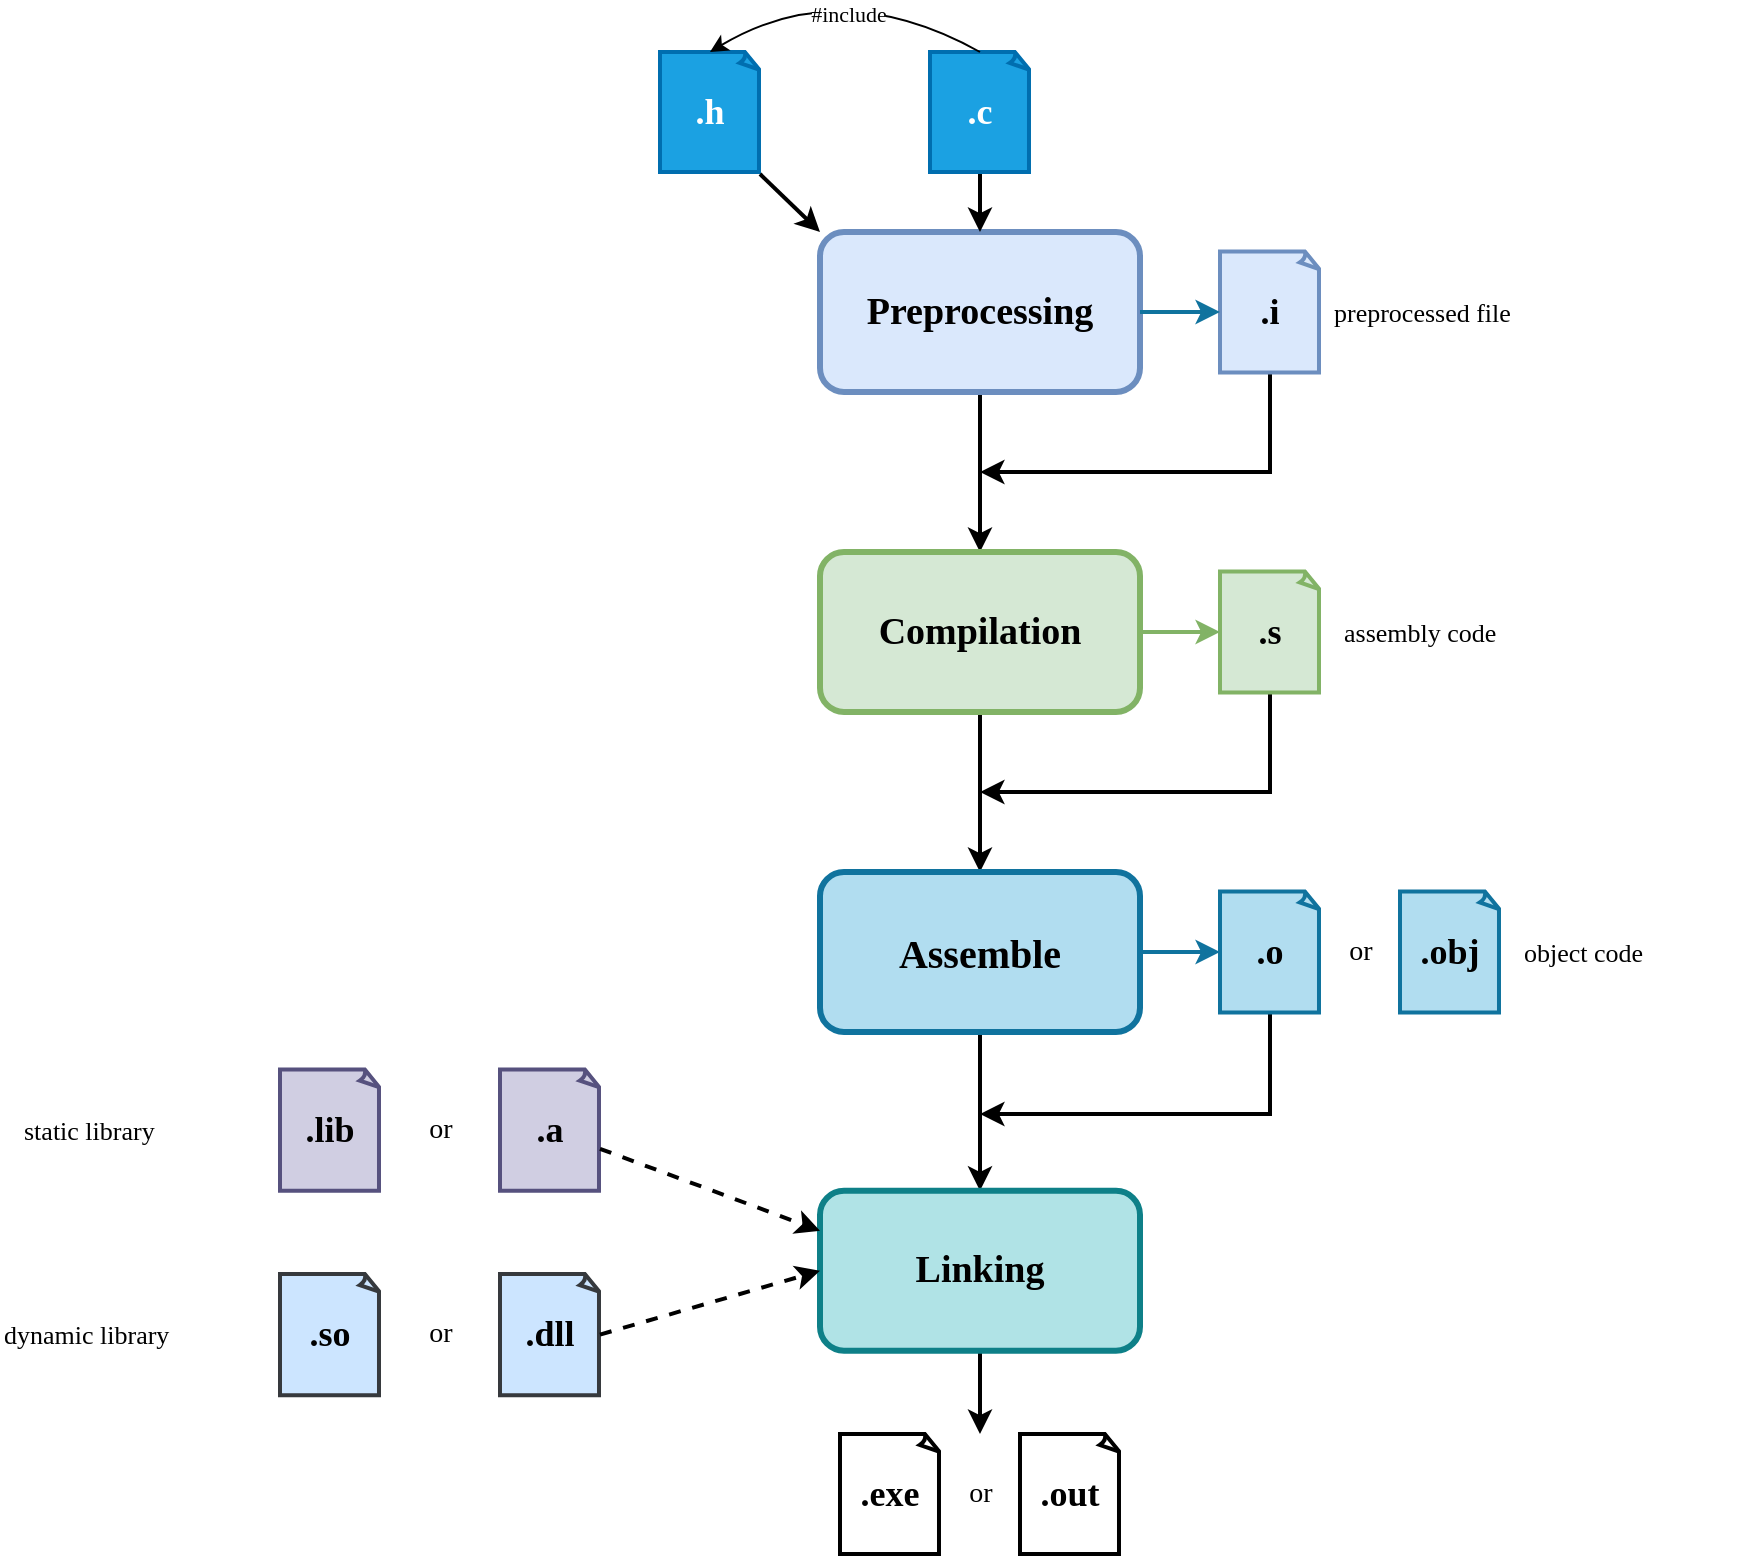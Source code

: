 <mxfile version="23.1.8" type="device" pages="9">
  <diagram name="Comiling_of_C" id="mp70csIKpx7-8oftvpMt">
    <mxGraphModel dx="1489" dy="831" grid="1" gridSize="10" guides="1" tooltips="1" connect="1" arrows="1" fold="1" page="1" pageScale="1" pageWidth="1169" pageHeight="827" math="0" shadow="0">
      <root>
        <mxCell id="0" />
        <mxCell id="1" parent="0" />
        <mxCell id="AbWGwvX_aju3Dzt6RgyL-7" style="edgeStyle=orthogonalEdgeStyle;rounded=0;orthogonalLoop=1;jettySize=auto;html=1;entryX=0.5;entryY=0;entryDx=0;entryDy=0;strokeWidth=2;" parent="1" source="rccxX1ESvGHb7BTzW5q--2" target="rccxX1ESvGHb7BTzW5q--3" edge="1">
          <mxGeometry relative="1" as="geometry" />
        </mxCell>
        <mxCell id="rccxX1ESvGHb7BTzW5q--2" value="&lt;font size=&quot;1&quot; face=&quot;Antikor Mono&quot; style=&quot;&quot;&gt;&lt;b style=&quot;font-size: 19px;&quot;&gt;Preprocessing&lt;/b&gt;&lt;/font&gt;" style="rounded=1;whiteSpace=wrap;html=1;fillColor=#dae8fc;strokeColor=#6c8ebf;strokeWidth=3;" parent="1" vertex="1">
          <mxGeometry x="430" y="119" width="160" height="80" as="geometry" />
        </mxCell>
        <mxCell id="AbWGwvX_aju3Dzt6RgyL-10" style="edgeStyle=orthogonalEdgeStyle;rounded=0;orthogonalLoop=1;jettySize=auto;html=1;entryX=0.5;entryY=0;entryDx=0;entryDy=0;strokeWidth=2;" parent="1" source="rccxX1ESvGHb7BTzW5q--3" target="rccxX1ESvGHb7BTzW5q--5" edge="1">
          <mxGeometry relative="1" as="geometry" />
        </mxCell>
        <mxCell id="rccxX1ESvGHb7BTzW5q--3" value="&lt;font size=&quot;1&quot; face=&quot;Antikor Mono&quot; style=&quot;&quot;&gt;&lt;b style=&quot;font-size: 19px;&quot;&gt;Compilation&lt;/b&gt;&lt;/font&gt;" style="rounded=1;whiteSpace=wrap;html=1;fillColor=#d5e8d4;strokeColor=#82b366;strokeWidth=3;" parent="1" vertex="1">
          <mxGeometry x="430" y="279" width="160" height="80" as="geometry" />
        </mxCell>
        <mxCell id="AbWGwvX_aju3Dzt6RgyL-11" style="edgeStyle=orthogonalEdgeStyle;rounded=0;orthogonalLoop=1;jettySize=auto;html=1;entryX=0.5;entryY=0;entryDx=0;entryDy=0;strokeWidth=2;" parent="1" source="rccxX1ESvGHb7BTzW5q--5" target="rccxX1ESvGHb7BTzW5q--7" edge="1">
          <mxGeometry relative="1" as="geometry" />
        </mxCell>
        <mxCell id="rccxX1ESvGHb7BTzW5q--5" value="&lt;span style=&quot;font-size: 20px;&quot;&gt;&lt;b&gt;&lt;font face=&quot;Antikor Mono&quot;&gt;Assemble&lt;/font&gt;&lt;/b&gt;&lt;/span&gt;" style="rounded=1;whiteSpace=wrap;html=1;fillColor=#b1ddf0;strokeColor=#10739e;strokeWidth=3;" parent="1" vertex="1">
          <mxGeometry x="430" y="439" width="160" height="80" as="geometry" />
        </mxCell>
        <mxCell id="AbWGwvX_aju3Dzt6RgyL-19" style="edgeStyle=orthogonalEdgeStyle;rounded=0;orthogonalLoop=1;jettySize=auto;html=1;strokeWidth=2;" parent="1" source="rccxX1ESvGHb7BTzW5q--7" edge="1">
          <mxGeometry relative="1" as="geometry">
            <mxPoint x="510" y="720" as="targetPoint" />
          </mxGeometry>
        </mxCell>
        <mxCell id="rccxX1ESvGHb7BTzW5q--7" value="&lt;b style=&quot;&quot;&gt;&lt;font style=&quot;font-size: 19px;&quot; face=&quot;Antikor Mono&quot;&gt;Linking&lt;/font&gt;&lt;/b&gt;" style="rounded=1;whiteSpace=wrap;html=1;fillColor=#b0e3e6;strokeColor=#0e8088;strokeWidth=3;" parent="1" vertex="1">
          <mxGeometry x="430" y="598.38" width="160" height="80" as="geometry" />
        </mxCell>
        <mxCell id="rccxX1ESvGHb7BTzW5q--19" style="edgeStyle=orthogonalEdgeStyle;rounded=0;orthogonalLoop=1;jettySize=auto;html=1;entryX=0.5;entryY=0;entryDx=0;entryDy=0;strokeWidth=2;" parent="1" source="rccxX1ESvGHb7BTzW5q--12" target="rccxX1ESvGHb7BTzW5q--2" edge="1">
          <mxGeometry relative="1" as="geometry" />
        </mxCell>
        <mxCell id="rccxX1ESvGHb7BTzW5q--12" value="&lt;div style=&quot;&quot;&gt;&lt;span style=&quot;font-family: &amp;quot;Antikor Mono&amp;quot;; background-color: initial;&quot;&gt;&lt;font style=&quot;font-size: 18px;&quot;&gt;.c&lt;/font&gt;&lt;/span&gt;&lt;/div&gt;" style="whiteSpace=wrap;html=1;shape=mxgraph.basic.document;align=center;strokeWidth=2;fontStyle=1;fillColor=#1ba1e2;fontColor=#ffffff;strokeColor=#006EAF;" parent="1" vertex="1">
          <mxGeometry x="485" y="29" width="50" height="60" as="geometry" />
        </mxCell>
        <mxCell id="AbWGwvX_aju3Dzt6RgyL-28" style="edgeStyle=orthogonalEdgeStyle;rounded=0;orthogonalLoop=1;jettySize=auto;html=1;strokeWidth=2;" parent="1" source="rccxX1ESvGHb7BTzW5q--13" edge="1">
          <mxGeometry relative="1" as="geometry">
            <mxPoint x="510" y="239" as="targetPoint" />
            <Array as="points">
              <mxPoint x="655" y="239" />
            </Array>
          </mxGeometry>
        </mxCell>
        <mxCell id="rccxX1ESvGHb7BTzW5q--13" value="&lt;div style=&quot;&quot;&gt;&lt;span style=&quot;font-family: &amp;quot;Antikor Mono&amp;quot;; background-color: initial;&quot;&gt;&lt;font style=&quot;font-size: 18px;&quot;&gt;.i&lt;/font&gt;&lt;/span&gt;&lt;/div&gt;" style="whiteSpace=wrap;html=1;shape=mxgraph.basic.document;align=center;strokeWidth=2;fontStyle=1;fillColor=#dae8fc;strokeColor=#6c8ebf;" parent="1" vertex="1">
          <mxGeometry x="630" y="128.69" width="50" height="60.62" as="geometry" />
        </mxCell>
        <mxCell id="AbWGwvX_aju3Dzt6RgyL-29" style="edgeStyle=orthogonalEdgeStyle;rounded=0;orthogonalLoop=1;jettySize=auto;html=1;strokeWidth=2;" parent="1" source="rccxX1ESvGHb7BTzW5q--22" edge="1">
          <mxGeometry relative="1" as="geometry">
            <mxPoint x="510" y="399" as="targetPoint" />
            <Array as="points">
              <mxPoint x="655" y="399" />
              <mxPoint x="510" y="399" />
            </Array>
          </mxGeometry>
        </mxCell>
        <mxCell id="rccxX1ESvGHb7BTzW5q--22" value="&lt;div style=&quot;&quot;&gt;&lt;span style=&quot;font-family: &amp;quot;Antikor Mono&amp;quot;; background-color: initial;&quot;&gt;&lt;font style=&quot;font-size: 18px;&quot;&gt;.s&lt;/font&gt;&lt;/span&gt;&lt;/div&gt;" style="whiteSpace=wrap;html=1;shape=mxgraph.basic.document;align=center;strokeWidth=2;fontStyle=1;fillColor=#d5e8d4;strokeColor=#82b366;" parent="1" vertex="1">
          <mxGeometry x="630" y="288.69" width="50" height="60.62" as="geometry" />
        </mxCell>
        <mxCell id="AbWGwvX_aju3Dzt6RgyL-30" style="edgeStyle=orthogonalEdgeStyle;rounded=0;orthogonalLoop=1;jettySize=auto;html=1;strokeWidth=2;" parent="1" source="AbWGwvX_aju3Dzt6RgyL-3" edge="1">
          <mxGeometry relative="1" as="geometry">
            <mxPoint x="510" y="560" as="targetPoint" />
            <Array as="points">
              <mxPoint x="655" y="560" />
              <mxPoint x="510" y="560" />
            </Array>
          </mxGeometry>
        </mxCell>
        <mxCell id="AbWGwvX_aju3Dzt6RgyL-3" value="&lt;div style=&quot;&quot;&gt;&lt;span style=&quot;font-family: &amp;quot;Antikor Mono&amp;quot;; background-color: initial;&quot;&gt;&lt;font style=&quot;font-size: 18px;&quot;&gt;.o&lt;/font&gt;&lt;/span&gt;&lt;/div&gt;" style="whiteSpace=wrap;html=1;shape=mxgraph.basic.document;align=center;strokeWidth=2;fontStyle=1;fillColor=#b1ddf0;strokeColor=#10739e;" parent="1" vertex="1">
          <mxGeometry x="630" y="448.69" width="50" height="60.62" as="geometry" />
        </mxCell>
        <mxCell id="AbWGwvX_aju3Dzt6RgyL-9" value="&lt;div style=&quot;&quot;&gt;&lt;span style=&quot;font-family: &amp;quot;Antikor Mono&amp;quot;; background-color: initial;&quot;&gt;&lt;font style=&quot;font-size: 18px;&quot;&gt;.obj&lt;/font&gt;&lt;/span&gt;&lt;/div&gt;" style="whiteSpace=wrap;html=1;shape=mxgraph.basic.document;align=center;strokeWidth=2;fontStyle=1;fillColor=#b1ddf0;strokeColor=#10739e;" parent="1" vertex="1">
          <mxGeometry x="720" y="448.69" width="50" height="60.62" as="geometry" />
        </mxCell>
        <mxCell id="AbWGwvX_aju3Dzt6RgyL-12" value="&lt;div style=&quot;&quot;&gt;&lt;span style=&quot;font-family: &amp;quot;Antikor Mono&amp;quot;; background-color: initial;&quot;&gt;&lt;font style=&quot;font-size: 18px;&quot;&gt;.exe&lt;/font&gt;&lt;/span&gt;&lt;/div&gt;" style="whiteSpace=wrap;html=1;shape=mxgraph.basic.document;align=center;strokeWidth=2;fontStyle=1" parent="1" vertex="1">
          <mxGeometry x="440" y="720" width="50" height="60" as="geometry" />
        </mxCell>
        <mxCell id="AbWGwvX_aju3Dzt6RgyL-13" value="&lt;div style=&quot;&quot;&gt;&lt;span style=&quot;font-family: &amp;quot;Antikor Mono&amp;quot;; background-color: initial;&quot;&gt;&lt;font style=&quot;font-size: 18px;&quot;&gt;.out&lt;/font&gt;&lt;/span&gt;&lt;/div&gt;" style="whiteSpace=wrap;html=1;shape=mxgraph.basic.document;align=center;strokeWidth=2;fontStyle=1" parent="1" vertex="1">
          <mxGeometry x="530" y="720" width="50" height="60" as="geometry" />
        </mxCell>
        <mxCell id="AbWGwvX_aju3Dzt6RgyL-14" value="&lt;font style=&quot;font-size: 14px;&quot; face=&quot;Antikor Mono&quot;&gt;or&lt;/font&gt;" style="text;html=1;align=center;verticalAlign=middle;resizable=0;points=[];autosize=1;strokeColor=none;fillColor=none;" parent="1" vertex="1">
          <mxGeometry x="490" y="735" width="40" height="30" as="geometry" />
        </mxCell>
        <mxCell id="AbWGwvX_aju3Dzt6RgyL-20" value="&lt;font style=&quot;font-size: 14px;&quot; face=&quot;Antikor Mono&quot;&gt;or&lt;/font&gt;" style="text;html=1;align=center;verticalAlign=middle;resizable=0;points=[];autosize=1;strokeColor=none;fillColor=none;" parent="1" vertex="1">
          <mxGeometry x="680" y="464" width="40" height="30" as="geometry" />
        </mxCell>
        <mxCell id="AbWGwvX_aju3Dzt6RgyL-22" style="edgeStyle=orthogonalEdgeStyle;rounded=0;orthogonalLoop=1;jettySize=auto;html=1;entryX=0;entryY=0.5;entryDx=0;entryDy=0;entryPerimeter=0;fillColor=#b1ddf0;strokeColor=#10739e;strokeWidth=2;" parent="1" source="rccxX1ESvGHb7BTzW5q--2" target="rccxX1ESvGHb7BTzW5q--13" edge="1">
          <mxGeometry relative="1" as="geometry" />
        </mxCell>
        <mxCell id="AbWGwvX_aju3Dzt6RgyL-23" value="&lt;font style=&quot;font-size: 13px;&quot; face=&quot;Antikor Mono&quot;&gt;preprocessed file&lt;/font&gt;" style="text;html=1;align=left;verticalAlign=middle;resizable=0;points=[];autosize=1;strokeColor=none;fillColor=none;" parent="1" vertex="1">
          <mxGeometry x="685" y="144" width="160" height="30" as="geometry" />
        </mxCell>
        <mxCell id="AbWGwvX_aju3Dzt6RgyL-24" value="&lt;font face=&quot;Antikor Mono&quot;&gt;&lt;span style=&quot;font-size: 13px;&quot;&gt;assembly code&lt;/span&gt;&lt;/font&gt;" style="text;html=1;align=left;verticalAlign=middle;resizable=0;points=[];autosize=1;strokeColor=none;fillColor=none;" parent="1" vertex="1">
          <mxGeometry x="690" y="304" width="130" height="30" as="geometry" />
        </mxCell>
        <mxCell id="AbWGwvX_aju3Dzt6RgyL-25" value="&lt;font face=&quot;Antikor Mono&quot;&gt;&lt;span style=&quot;font-size: 13px;&quot;&gt;object code&lt;/span&gt;&lt;/font&gt;" style="text;html=1;align=left;verticalAlign=middle;resizable=0;points=[];autosize=1;strokeColor=none;fillColor=none;" parent="1" vertex="1">
          <mxGeometry x="780" y="464" width="110" height="30" as="geometry" />
        </mxCell>
        <mxCell id="AbWGwvX_aju3Dzt6RgyL-31" style="edgeStyle=orthogonalEdgeStyle;rounded=0;orthogonalLoop=1;jettySize=auto;html=1;entryX=0;entryY=0.5;entryDx=0;entryDy=0;entryPerimeter=0;fillColor=#d5e8d4;strokeColor=#82b366;strokeWidth=2;" parent="1" source="rccxX1ESvGHb7BTzW5q--3" target="rccxX1ESvGHb7BTzW5q--22" edge="1">
          <mxGeometry relative="1" as="geometry" />
        </mxCell>
        <mxCell id="AbWGwvX_aju3Dzt6RgyL-32" style="edgeStyle=orthogonalEdgeStyle;rounded=0;orthogonalLoop=1;jettySize=auto;html=1;entryX=0;entryY=0.5;entryDx=0;entryDy=0;entryPerimeter=0;fillColor=#b1ddf0;strokeColor=#10739e;strokeWidth=2;" parent="1" source="rccxX1ESvGHb7BTzW5q--5" target="AbWGwvX_aju3Dzt6RgyL-3" edge="1">
          <mxGeometry relative="1" as="geometry" />
        </mxCell>
        <mxCell id="AbWGwvX_aju3Dzt6RgyL-33" value="&lt;div style=&quot;&quot;&gt;&lt;span style=&quot;font-family: &amp;quot;Antikor Mono&amp;quot;; background-color: initial;&quot;&gt;&lt;font style=&quot;font-size: 18px;&quot;&gt;.a&lt;/font&gt;&lt;/span&gt;&lt;/div&gt;" style="whiteSpace=wrap;html=1;shape=mxgraph.basic.document;align=center;strokeWidth=2;fontStyle=1;fillColor=#d0cee2;strokeColor=#56517e;" parent="1" vertex="1">
          <mxGeometry x="270" y="537.76" width="50" height="60.62" as="geometry" />
        </mxCell>
        <mxCell id="AbWGwvX_aju3Dzt6RgyL-34" value="&lt;div style=&quot;&quot;&gt;&lt;span style=&quot;font-family: &amp;quot;Antikor Mono&amp;quot;; background-color: initial;&quot;&gt;&lt;font style=&quot;font-size: 18px;&quot;&gt;.lib&lt;/font&gt;&lt;/span&gt;&lt;/div&gt;" style="whiteSpace=wrap;html=1;shape=mxgraph.basic.document;align=center;strokeWidth=2;fontStyle=1;fillColor=#d0cee2;strokeColor=#56517e;" parent="1" vertex="1">
          <mxGeometry x="160" y="537.76" width="50" height="60.62" as="geometry" />
        </mxCell>
        <mxCell id="AbWGwvX_aju3Dzt6RgyL-35" value="&lt;font style=&quot;font-size: 14px;&quot; face=&quot;Antikor Mono&quot;&gt;or&lt;/font&gt;" style="text;html=1;align=center;verticalAlign=middle;resizable=0;points=[];autosize=1;strokeColor=none;fillColor=none;" parent="1" vertex="1">
          <mxGeometry x="220" y="553.07" width="40" height="30" as="geometry" />
        </mxCell>
        <mxCell id="AbWGwvX_aju3Dzt6RgyL-38" value="&lt;div style=&quot;&quot;&gt;&lt;span style=&quot;font-family: &amp;quot;Antikor Mono&amp;quot;; background-color: initial;&quot;&gt;&lt;font style=&quot;font-size: 18px;&quot;&gt;.dll&lt;/font&gt;&lt;/span&gt;&lt;/div&gt;" style="whiteSpace=wrap;html=1;shape=mxgraph.basic.document;align=center;strokeWidth=2;fontStyle=1;fillColor=#cce5ff;strokeColor=#36393d;" parent="1" vertex="1">
          <mxGeometry x="270" y="640" width="50" height="60.62" as="geometry" />
        </mxCell>
        <mxCell id="AbWGwvX_aju3Dzt6RgyL-39" value="&lt;div style=&quot;&quot;&gt;&lt;span style=&quot;font-family: &amp;quot;Antikor Mono&amp;quot;; background-color: initial;&quot;&gt;&lt;font style=&quot;font-size: 18px;&quot;&gt;.so&lt;/font&gt;&lt;/span&gt;&lt;/div&gt;" style="whiteSpace=wrap;html=1;shape=mxgraph.basic.document;align=center;strokeWidth=2;fontStyle=1;fillColor=#cce5ff;strokeColor=#36393d;" parent="1" vertex="1">
          <mxGeometry x="160" y="640.0" width="50" height="60.62" as="geometry" />
        </mxCell>
        <mxCell id="AbWGwvX_aju3Dzt6RgyL-40" value="&lt;font style=&quot;font-size: 14px;&quot; face=&quot;Antikor Mono&quot;&gt;or&lt;/font&gt;" style="text;html=1;align=center;verticalAlign=middle;resizable=0;points=[];autosize=1;strokeColor=none;fillColor=none;" parent="1" vertex="1">
          <mxGeometry x="220" y="655.31" width="40" height="30" as="geometry" />
        </mxCell>
        <mxCell id="AbWGwvX_aju3Dzt6RgyL-42" value="" style="endArrow=classic;html=1;rounded=0;entryX=0;entryY=0.25;entryDx=0;entryDy=0;strokeWidth=2;dashed=1;" parent="1" source="AbWGwvX_aju3Dzt6RgyL-33" target="rccxX1ESvGHb7BTzW5q--7" edge="1">
          <mxGeometry width="50" height="50" relative="1" as="geometry">
            <mxPoint x="540" y="610" as="sourcePoint" />
            <mxPoint x="590" y="560" as="targetPoint" />
          </mxGeometry>
        </mxCell>
        <mxCell id="AbWGwvX_aju3Dzt6RgyL-44" value="" style="endArrow=classic;html=1;rounded=0;entryX=0;entryY=0.5;entryDx=0;entryDy=0;strokeWidth=2;dashed=1;exitX=1;exitY=0.5;exitDx=0;exitDy=0;exitPerimeter=0;" parent="1" source="AbWGwvX_aju3Dzt6RgyL-38" target="rccxX1ESvGHb7BTzW5q--7" edge="1">
          <mxGeometry width="50" height="50" relative="1" as="geometry">
            <mxPoint x="310" y="754" as="sourcePoint" />
            <mxPoint x="420" y="777" as="targetPoint" />
          </mxGeometry>
        </mxCell>
        <mxCell id="AbWGwvX_aju3Dzt6RgyL-45" value="&lt;font face=&quot;Antikor Mono&quot;&gt;&lt;span style=&quot;font-size: 13px;&quot;&gt;static library&lt;/span&gt;&lt;/font&gt;" style="text;html=1;align=left;verticalAlign=middle;resizable=0;points=[];autosize=1;strokeColor=none;fillColor=none;" parent="1" vertex="1">
          <mxGeometry x="30" y="553.07" width="140" height="30" as="geometry" />
        </mxCell>
        <mxCell id="AbWGwvX_aju3Dzt6RgyL-46" value="&lt;font face=&quot;Antikor Mono&quot;&gt;&lt;span style=&quot;font-size: 13px;&quot;&gt;dynamic library&lt;/span&gt;&lt;/font&gt;" style="text;html=1;align=left;verticalAlign=middle;resizable=0;points=[];autosize=1;strokeColor=none;fillColor=none;" parent="1" vertex="1">
          <mxGeometry x="20" y="655.31" width="140" height="30" as="geometry" />
        </mxCell>
        <mxCell id="AbWGwvX_aju3Dzt6RgyL-58" value="&lt;div style=&quot;&quot;&gt;&lt;span style=&quot;font-family: &amp;quot;Antikor Mono&amp;quot;; background-color: initial;&quot;&gt;&lt;font style=&quot;font-size: 18px;&quot;&gt;.h&lt;/font&gt;&lt;/span&gt;&lt;/div&gt;" style="whiteSpace=wrap;html=1;shape=mxgraph.basic.document;align=center;strokeWidth=2;fontStyle=1;fillColor=#1ba1e2;fontColor=#ffffff;strokeColor=#006EAF;" parent="1" vertex="1">
          <mxGeometry x="350" y="29" width="50" height="60" as="geometry" />
        </mxCell>
        <mxCell id="AbWGwvX_aju3Dzt6RgyL-62" value="" style="curved=1;endArrow=classic;html=1;rounded=0;exitX=0.5;exitY=0;exitDx=0;exitDy=0;exitPerimeter=0;entryX=0.5;entryY=0;entryDx=0;entryDy=0;entryPerimeter=0;" parent="1" source="rccxX1ESvGHb7BTzW5q--12" target="AbWGwvX_aju3Dzt6RgyL-58" edge="1">
          <mxGeometry width="50" height="50" relative="1" as="geometry">
            <mxPoint x="390" y="200" as="sourcePoint" />
            <mxPoint x="440" y="150" as="targetPoint" />
            <Array as="points">
              <mxPoint x="440" y="-10" />
            </Array>
          </mxGeometry>
        </mxCell>
        <mxCell id="AbWGwvX_aju3Dzt6RgyL-63" value="&lt;font face=&quot;Antikor Mono&quot;&gt;#include&lt;/font&gt;" style="edgeLabel;html=1;align=center;verticalAlign=middle;resizable=0;points=[];" parent="AbWGwvX_aju3Dzt6RgyL-62" vertex="1" connectable="0">
          <mxGeometry x="-0.113" y="13" relative="1" as="geometry">
            <mxPoint y="3" as="offset" />
          </mxGeometry>
        </mxCell>
        <mxCell id="AbWGwvX_aju3Dzt6RgyL-64" value="" style="endArrow=classic;html=1;rounded=0;entryX=0;entryY=0;entryDx=0;entryDy=0;strokeWidth=2;" parent="1" target="rccxX1ESvGHb7BTzW5q--2" edge="1">
          <mxGeometry width="50" height="50" relative="1" as="geometry">
            <mxPoint x="400" y="90" as="sourcePoint" />
            <mxPoint x="300" y="90" as="targetPoint" />
          </mxGeometry>
        </mxCell>
      </root>
    </mxGraphModel>
  </diagram>
  <diagram id="DQGkMwaxSjJkmDcqix4d" name="static_library">
    <mxGraphModel dx="1042" dy="582" grid="1" gridSize="10" guides="1" tooltips="1" connect="1" arrows="1" fold="1" page="1" pageScale="1" pageWidth="1169" pageHeight="827" math="0" shadow="0">
      <root>
        <mxCell id="0" />
        <mxCell id="1" parent="0" />
        <mxCell id="Iwv2QHxdgK_lc62OE6iO-5" style="edgeStyle=orthogonalEdgeStyle;rounded=0;orthogonalLoop=1;jettySize=auto;html=1;strokeWidth=2;fillColor=#dae8fc;strokeColor=#6c8ebf;entryX=0.5;entryY=0;entryDx=0;entryDy=0;entryPerimeter=0;" parent="1" source="f4GLemTmHpGsuA7FbMFH-1" target="f4GLemTmHpGsuA7FbMFH-2" edge="1">
          <mxGeometry relative="1" as="geometry">
            <mxPoint x="200" y="230" as="targetPoint" />
          </mxGeometry>
        </mxCell>
        <mxCell id="f4GLemTmHpGsuA7FbMFH-1" value="&lt;div style=&quot;&quot;&gt;&lt;span style=&quot;font-family: &amp;quot;Antikor Mono&amp;quot;; background-color: initial;&quot;&gt;&lt;font style=&quot;font-size: 12px;&quot;&gt;lib1.c&lt;/font&gt;&lt;/span&gt;&lt;/div&gt;" style="whiteSpace=wrap;html=1;shape=mxgraph.basic.document;align=center;strokeWidth=2;fontStyle=1;fillColor=#b1ddf0;strokeColor=#10739e;" parent="1" vertex="1">
          <mxGeometry x="175" y="29" width="50" height="60" as="geometry" />
        </mxCell>
        <mxCell id="Iwv2QHxdgK_lc62OE6iO-13" style="edgeStyle=orthogonalEdgeStyle;rounded=0;orthogonalLoop=1;jettySize=auto;html=1;strokeWidth=2;fillColor=#d5e8d4;strokeColor=#82b366;entryX=0.5;entryY=0;entryDx=0;entryDy=0;entryPerimeter=0;" parent="1" source="f4GLemTmHpGsuA7FbMFH-2" target="f4GLemTmHpGsuA7FbMFH-3" edge="1">
          <mxGeometry relative="1" as="geometry">
            <mxPoint x="200" y="450" as="targetPoint" />
          </mxGeometry>
        </mxCell>
        <mxCell id="f4GLemTmHpGsuA7FbMFH-2" value="&lt;div style=&quot;&quot;&gt;&lt;span style=&quot;font-family: &amp;quot;Antikor Mono&amp;quot;; background-color: initial;&quot;&gt;&lt;font style=&quot;font-size: 13px;&quot;&gt;lib1.i&lt;/font&gt;&lt;/span&gt;&lt;/div&gt;" style="whiteSpace=wrap;html=1;shape=mxgraph.basic.document;align=center;strokeWidth=2;fontStyle=1;fillColor=#dae8fc;strokeColor=#6c8ebf;" parent="1" vertex="1">
          <mxGeometry x="175" y="220" width="50" height="60.62" as="geometry" />
        </mxCell>
        <mxCell id="Iwv2QHxdgK_lc62OE6iO-17" style="edgeStyle=orthogonalEdgeStyle;rounded=0;orthogonalLoop=1;jettySize=auto;html=1;fillColor=#b1ddf0;strokeColor=#10739e;strokeWidth=2;entryX=0.5;entryY=0;entryDx=0;entryDy=0;entryPerimeter=0;" parent="1" source="f4GLemTmHpGsuA7FbMFH-3" target="f4GLemTmHpGsuA7FbMFH-4" edge="1">
          <mxGeometry relative="1" as="geometry">
            <mxPoint x="200" y="590" as="targetPoint" />
          </mxGeometry>
        </mxCell>
        <mxCell id="f4GLemTmHpGsuA7FbMFH-3" value="&lt;div style=&quot;&quot;&gt;&lt;span style=&quot;font-family: &amp;quot;Antikor Mono&amp;quot;; background-color: initial;&quot;&gt;&lt;font style=&quot;font-size: 12px;&quot;&gt;lib1.s&lt;/font&gt;&lt;/span&gt;&lt;/div&gt;" style="whiteSpace=wrap;html=1;shape=mxgraph.basic.document;align=center;strokeWidth=2;fontStyle=1;fillColor=#d5e8d4;strokeColor=#82b366;" parent="1" vertex="1">
          <mxGeometry x="175" y="404" width="50" height="60.62" as="geometry" />
        </mxCell>
        <mxCell id="Iwv2QHxdgK_lc62OE6iO-32" style="edgeStyle=orthogonalEdgeStyle;rounded=0;orthogonalLoop=1;jettySize=auto;html=1;entryX=0.25;entryY=0;entryDx=0;entryDy=0;fillColor=#fad9d5;strokeColor=#ae4132;strokeWidth=2;" parent="1" source="f4GLemTmHpGsuA7FbMFH-4" target="Iwv2QHxdgK_lc62OE6iO-31" edge="1">
          <mxGeometry relative="1" as="geometry" />
        </mxCell>
        <mxCell id="f4GLemTmHpGsuA7FbMFH-4" value="&lt;div style=&quot;&quot;&gt;&lt;span style=&quot;font-family: &amp;quot;Antikor Mono&amp;quot;; background-color: initial;&quot;&gt;&lt;font style=&quot;font-size: 12px;&quot;&gt;lib1.o&lt;/font&gt;&lt;/span&gt;&lt;/div&gt;" style="whiteSpace=wrap;html=1;shape=mxgraph.basic.document;align=center;strokeWidth=2;fontStyle=1;fillColor=#b1ddf0;strokeColor=#10739e;" parent="1" vertex="1">
          <mxGeometry x="175" y="600" width="50" height="60.62" as="geometry" />
        </mxCell>
        <mxCell id="f4GLemTmHpGsuA7FbMFH-5" value="&lt;div style=&quot;&quot;&gt;&lt;span style=&quot;font-family: &amp;quot;Antikor Mono&amp;quot;; background-color: initial;&quot;&gt;&lt;font style=&quot;font-size: 12px;&quot;&gt;lib1.h&lt;/font&gt;&lt;/span&gt;&lt;/div&gt;" style="whiteSpace=wrap;html=1;shape=mxgraph.basic.document;align=center;strokeWidth=2;fontStyle=1;fillColor=#d0cee2;strokeColor=#56517e;" parent="1" vertex="1">
          <mxGeometry x="40" y="29" width="50" height="60" as="geometry" />
        </mxCell>
        <mxCell id="Iwv2QHxdgK_lc62OE6iO-35" style="edgeStyle=orthogonalEdgeStyle;rounded=0;orthogonalLoop=1;jettySize=auto;html=1;strokeWidth=2;fillColor=#b0e3e6;strokeColor=#0e8088;" parent="1" source="q5u-wTzaQVPNpcOdyXMa-1" target="Iwv2QHxdgK_lc62OE6iO-4" edge="1">
          <mxGeometry relative="1" as="geometry" />
        </mxCell>
        <mxCell id="q5u-wTzaQVPNpcOdyXMa-1" value="&lt;div style=&quot;&quot;&gt;&lt;span style=&quot;font-family: &amp;quot;Antikor Mono&amp;quot;; background-color: initial;&quot;&gt;&lt;font style=&quot;font-size: 14px;&quot;&gt;lib.a&lt;/font&gt;&lt;/span&gt;&lt;/div&gt;" style="whiteSpace=wrap;html=1;shape=mxgraph.basic.document;align=center;strokeWidth=2;fontStyle=1;fillColor=#d0cee2;strokeColor=#56517e;" parent="1" vertex="1">
          <mxGeometry x="660" y="689.69" width="50" height="60.62" as="geometry" />
        </mxCell>
        <mxCell id="0SACIdkmwAZV9sc3mqeb-1" value="" style="curved=1;endArrow=classic;html=1;rounded=0;exitX=0.5;exitY=0;exitDx=0;exitDy=0;exitPerimeter=0;entryX=0.919;entryY=0.075;entryDx=0;entryDy=0;entryPerimeter=0;" parent="1" target="f4GLemTmHpGsuA7FbMFH-5" edge="1">
          <mxGeometry width="50" height="50" relative="1" as="geometry">
            <mxPoint x="205" y="29" as="sourcePoint" />
            <mxPoint x="70" y="29" as="targetPoint" />
            <Array as="points">
              <mxPoint x="140" y="-10" />
            </Array>
          </mxGeometry>
        </mxCell>
        <mxCell id="0SACIdkmwAZV9sc3mqeb-2" value="&lt;font face=&quot;Antikor Mono&quot;&gt;#include&lt;/font&gt;" style="edgeLabel;html=1;align=center;verticalAlign=middle;resizable=0;points=[];" parent="0SACIdkmwAZV9sc3mqeb-1" vertex="1" connectable="0">
          <mxGeometry x="-0.113" y="13" relative="1" as="geometry">
            <mxPoint x="2" y="5" as="offset" />
          </mxGeometry>
        </mxCell>
        <mxCell id="Iwv2QHxdgK_lc62OE6iO-2" value="&lt;font face=&quot;Antikor Mono&quot;&gt;&lt;font size=&quot;1&quot; style=&quot;&quot;&gt;&lt;b style=&quot;font-size: 15px;&quot;&gt;Compilation&lt;br&gt;&lt;br&gt;&lt;/b&gt;&lt;/font&gt;&lt;b style=&quot;border-color: var(--border-color); font-size: 14px;&quot;&gt;gcc&amp;nbsp;&lt;/b&gt;&lt;font style=&quot;border-color: var(--border-color); font-size: 14px;&quot; color=&quot;#666666&quot;&gt;-S&lt;/font&gt;&amp;nbsp;lib1.i&amp;nbsp;&lt;font style=&quot;border-color: var(--border-color); font-size: 14px;&quot; color=&quot;#808080&quot;&gt;-o&lt;/font&gt;&lt;span style=&quot;font-size: 14px;&quot;&gt;&amp;nbsp;lib1.s&lt;/span&gt;&lt;/font&gt;&lt;font size=&quot;1&quot; face=&quot;Antikor Mono&quot; style=&quot;&quot;&gt;&lt;b style=&quot;font-size: 15px;&quot;&gt;&lt;br&gt;&lt;/b&gt;&lt;/font&gt;" style="rounded=1;whiteSpace=wrap;html=1;fillColor=#d5e8d4;strokeColor=#82b366;strokeWidth=3;" parent="1" vertex="1">
          <mxGeometry x="85" y="300" width="230" height="80" as="geometry" />
        </mxCell>
        <mxCell id="Iwv2QHxdgK_lc62OE6iO-3" value="&lt;font face=&quot;Antikor Mono&quot;&gt;&lt;font style=&quot;border-color: var(--border-color);&quot; size=&quot;1&quot;&gt;&lt;b style=&quot;border-color: var(--border-color); font-size: 15px;&quot;&gt;Assemble&lt;br style=&quot;border-color: var(--border-color);&quot;&gt;&lt;br style=&quot;border-color: var(--border-color);&quot;&gt;&lt;/b&gt;&lt;/font&gt;&lt;b style=&quot;border-color: var(--border-color); font-size: 14px;&quot;&gt;gcc&amp;nbsp;&lt;/b&gt;&lt;font style=&quot;border-color: var(--border-color); font-size: 14px;&quot; color=&quot;#666666&quot;&gt;-c&lt;/font&gt;&amp;nbsp;lib1.s&amp;nbsp;&lt;font style=&quot;border-color: var(--border-color); font-size: 14px;&quot; color=&quot;#808080&quot;&gt;-o&lt;/font&gt;&lt;span style=&quot;border-color: var(--border-color); font-size: 14px;&quot;&gt;&amp;nbsp;lib1.o&lt;/span&gt;&lt;/font&gt;" style="rounded=1;whiteSpace=wrap;html=1;fillColor=#b1ddf0;strokeColor=#10739e;strokeWidth=3;" parent="1" vertex="1">
          <mxGeometry x="80" y="490" width="240" height="80" as="geometry" />
        </mxCell>
        <mxCell id="Iwv2QHxdgK_lc62OE6iO-4" value="&lt;b style=&quot;&quot;&gt;&lt;font style=&quot;font-size: 19px;&quot; face=&quot;Antikor Mono&quot;&gt;Linking&lt;/font&gt;&lt;/b&gt;" style="rounded=1;whiteSpace=wrap;html=1;fillColor=#b0e3e6;strokeColor=#0e8088;strokeWidth=3;" parent="1" vertex="1">
          <mxGeometry x="810" y="680" width="160" height="80" as="geometry" />
        </mxCell>
        <mxCell id="Iwv2QHxdgK_lc62OE6iO-8" value="&lt;font face=&quot;Antikor Mono&quot; style=&quot;font-size: 15px;&quot;&gt;&lt;b&gt;Preprocessing&lt;/b&gt;&lt;br&gt;&lt;br&gt;&lt;b&gt;gcc &lt;/b&gt;&lt;font style=&quot;font-size: 15px;&quot; color=&quot;#666666&quot;&gt;-E&lt;/font&gt; lib1.c &lt;font style=&quot;font-size: 15px;&quot; color=&quot;#808080&quot;&gt;-o&lt;/font&gt; lib1.i&lt;br&gt;&lt;/font&gt;" style="rounded=1;whiteSpace=wrap;html=1;fillColor=#dae8fc;strokeColor=#6c8ebf;strokeWidth=3;" parent="1" vertex="1">
          <mxGeometry x="85" y="110" width="230" height="80" as="geometry" />
        </mxCell>
        <mxCell id="Iwv2QHxdgK_lc62OE6iO-18" style="edgeStyle=orthogonalEdgeStyle;rounded=0;orthogonalLoop=1;jettySize=auto;html=1;strokeWidth=2;fillColor=#dae8fc;strokeColor=#6c8ebf;entryX=0.5;entryY=0;entryDx=0;entryDy=0;entryPerimeter=0;" parent="1" source="Iwv2QHxdgK_lc62OE6iO-19" target="Iwv2QHxdgK_lc62OE6iO-21" edge="1">
          <mxGeometry relative="1" as="geometry">
            <mxPoint x="570" y="230" as="targetPoint" />
          </mxGeometry>
        </mxCell>
        <mxCell id="Iwv2QHxdgK_lc62OE6iO-19" value="&lt;div style=&quot;&quot;&gt;&lt;span style=&quot;font-family: &amp;quot;Antikor Mono&amp;quot;; background-color: initial;&quot;&gt;&lt;font style=&quot;font-size: 12px;&quot;&gt;lib2.c&lt;/font&gt;&lt;/span&gt;&lt;/div&gt;" style="whiteSpace=wrap;html=1;shape=mxgraph.basic.document;align=center;strokeWidth=2;fontStyle=1;fillColor=#b1ddf0;strokeColor=#10739e;" parent="1" vertex="1">
          <mxGeometry x="545" y="29" width="50" height="60" as="geometry" />
        </mxCell>
        <mxCell id="Iwv2QHxdgK_lc62OE6iO-20" style="edgeStyle=orthogonalEdgeStyle;rounded=0;orthogonalLoop=1;jettySize=auto;html=1;strokeWidth=2;fillColor=#d5e8d4;strokeColor=#82b366;entryX=0.5;entryY=0;entryDx=0;entryDy=0;entryPerimeter=0;" parent="1" source="Iwv2QHxdgK_lc62OE6iO-21" target="Iwv2QHxdgK_lc62OE6iO-23" edge="1">
          <mxGeometry relative="1" as="geometry">
            <mxPoint x="570" y="450" as="targetPoint" />
          </mxGeometry>
        </mxCell>
        <mxCell id="Iwv2QHxdgK_lc62OE6iO-21" value="&lt;div style=&quot;&quot;&gt;&lt;span style=&quot;font-family: &amp;quot;Antikor Mono&amp;quot;; background-color: initial;&quot;&gt;&lt;font style=&quot;font-size: 13px;&quot;&gt;lib2.i&lt;/font&gt;&lt;/span&gt;&lt;/div&gt;" style="whiteSpace=wrap;html=1;shape=mxgraph.basic.document;align=center;strokeWidth=2;fontStyle=1;fillColor=#dae8fc;strokeColor=#6c8ebf;" parent="1" vertex="1">
          <mxGeometry x="545" y="220" width="50" height="60.62" as="geometry" />
        </mxCell>
        <mxCell id="Iwv2QHxdgK_lc62OE6iO-22" style="edgeStyle=orthogonalEdgeStyle;rounded=0;orthogonalLoop=1;jettySize=auto;html=1;fillColor=#b1ddf0;strokeColor=#10739e;strokeWidth=2;entryX=0.5;entryY=0;entryDx=0;entryDy=0;entryPerimeter=0;" parent="1" source="Iwv2QHxdgK_lc62OE6iO-23" target="Iwv2QHxdgK_lc62OE6iO-24" edge="1">
          <mxGeometry relative="1" as="geometry">
            <mxPoint x="570" y="590" as="targetPoint" />
          </mxGeometry>
        </mxCell>
        <mxCell id="Iwv2QHxdgK_lc62OE6iO-23" value="&lt;div style=&quot;&quot;&gt;&lt;span style=&quot;font-family: &amp;quot;Antikor Mono&amp;quot;; background-color: initial;&quot;&gt;&lt;font style=&quot;font-size: 12px;&quot;&gt;lib2.s&lt;/font&gt;&lt;/span&gt;&lt;/div&gt;" style="whiteSpace=wrap;html=1;shape=mxgraph.basic.document;align=center;strokeWidth=2;fontStyle=1;fillColor=#d5e8d4;strokeColor=#82b366;" parent="1" vertex="1">
          <mxGeometry x="545" y="404" width="50" height="60.62" as="geometry" />
        </mxCell>
        <mxCell id="Iwv2QHxdgK_lc62OE6iO-33" style="edgeStyle=orthogonalEdgeStyle;rounded=0;orthogonalLoop=1;jettySize=auto;html=1;entryX=0.75;entryY=0;entryDx=0;entryDy=0;strokeWidth=2;fillColor=#fad9d5;strokeColor=#ae4132;" parent="1" source="Iwv2QHxdgK_lc62OE6iO-24" target="Iwv2QHxdgK_lc62OE6iO-31" edge="1">
          <mxGeometry relative="1" as="geometry" />
        </mxCell>
        <mxCell id="Iwv2QHxdgK_lc62OE6iO-24" value="&lt;div style=&quot;&quot;&gt;&lt;span style=&quot;font-family: &amp;quot;Antikor Mono&amp;quot;; background-color: initial;&quot;&gt;&lt;font style=&quot;font-size: 12px;&quot;&gt;lib2.o&lt;/font&gt;&lt;/span&gt;&lt;/div&gt;" style="whiteSpace=wrap;html=1;shape=mxgraph.basic.document;align=center;strokeWidth=2;fontStyle=1;fillColor=#b1ddf0;strokeColor=#10739e;" parent="1" vertex="1">
          <mxGeometry x="545" y="600" width="50" height="60.62" as="geometry" />
        </mxCell>
        <mxCell id="Iwv2QHxdgK_lc62OE6iO-25" value="&lt;div style=&quot;&quot;&gt;&lt;span style=&quot;font-family: &amp;quot;Antikor Mono&amp;quot;; background-color: initial;&quot;&gt;&lt;font style=&quot;font-size: 12px;&quot;&gt;lib2.h&lt;/font&gt;&lt;/span&gt;&lt;/div&gt;" style="whiteSpace=wrap;html=1;shape=mxgraph.basic.document;align=center;strokeWidth=2;fontStyle=1;fillColor=#d0cee2;strokeColor=#56517e;" parent="1" vertex="1">
          <mxGeometry x="680" y="29" width="50" height="60" as="geometry" />
        </mxCell>
        <mxCell id="Iwv2QHxdgK_lc62OE6iO-26" value="" style="curved=1;endArrow=classic;html=1;rounded=0;exitX=0.5;exitY=0;exitDx=0;exitDy=0;exitPerimeter=0;entryX=0.027;entryY=0.016;entryDx=0;entryDy=0;entryPerimeter=0;" parent="1" target="Iwv2QHxdgK_lc62OE6iO-25" edge="1">
          <mxGeometry width="50" height="50" relative="1" as="geometry">
            <mxPoint x="575" y="29" as="sourcePoint" />
            <mxPoint x="440" y="29" as="targetPoint" />
            <Array as="points">
              <mxPoint x="630" />
            </Array>
          </mxGeometry>
        </mxCell>
        <mxCell id="Iwv2QHxdgK_lc62OE6iO-27" value="&lt;font face=&quot;Antikor Mono&quot;&gt;#include&lt;/font&gt;" style="edgeLabel;html=1;align=center;verticalAlign=middle;resizable=0;points=[];" parent="Iwv2QHxdgK_lc62OE6iO-26" vertex="1" connectable="0">
          <mxGeometry x="-0.113" y="13" relative="1" as="geometry">
            <mxPoint x="12" y="24" as="offset" />
          </mxGeometry>
        </mxCell>
        <mxCell id="Iwv2QHxdgK_lc62OE6iO-28" value="&lt;font face=&quot;Antikor Mono&quot;&gt;&lt;font size=&quot;1&quot; style=&quot;&quot;&gt;&lt;b style=&quot;font-size: 15px;&quot;&gt;Compilation&lt;br&gt;&lt;br&gt;&lt;/b&gt;&lt;/font&gt;&lt;b style=&quot;border-color: var(--border-color); font-size: 14px;&quot;&gt;gcc&amp;nbsp;&lt;/b&gt;&lt;font style=&quot;border-color: var(--border-color); font-size: 14px;&quot; color=&quot;#666666&quot;&gt;-S&lt;/font&gt;&amp;nbsp;lib2.i&amp;nbsp;&lt;font style=&quot;border-color: var(--border-color); font-size: 14px;&quot; color=&quot;#808080&quot;&gt;-o&lt;/font&gt;&lt;span style=&quot;font-size: 14px;&quot;&gt;&amp;nbsp;lib2.s&lt;/span&gt;&lt;/font&gt;&lt;font size=&quot;1&quot; face=&quot;Antikor Mono&quot; style=&quot;&quot;&gt;&lt;b style=&quot;font-size: 15px;&quot;&gt;&lt;br&gt;&lt;/b&gt;&lt;/font&gt;" style="rounded=1;whiteSpace=wrap;html=1;fillColor=#d5e8d4;strokeColor=#82b366;strokeWidth=3;" parent="1" vertex="1">
          <mxGeometry x="455" y="300" width="230" height="80" as="geometry" />
        </mxCell>
        <mxCell id="Iwv2QHxdgK_lc62OE6iO-29" value="&lt;font style=&quot;font-size: 15px;&quot; face=&quot;Antikor Mono&quot;&gt;&lt;font style=&quot;border-color: var(--border-color); font-size: 15px;&quot;&gt;&lt;b style=&quot;border-color: var(--border-color);&quot;&gt;Assemble&lt;br style=&quot;border-color: var(--border-color);&quot;&gt;&lt;br style=&quot;border-color: var(--border-color);&quot;&gt;&lt;/b&gt;&lt;/font&gt;&lt;b style=&quot;border-color: var(--border-color);&quot;&gt;gcc&amp;nbsp;&lt;/b&gt;&lt;font style=&quot;border-color: var(--border-color); font-size: 15px;&quot; color=&quot;#666666&quot;&gt;-c&lt;/font&gt;&amp;nbsp;lib2.s&amp;nbsp;&lt;font style=&quot;border-color: var(--border-color); font-size: 15px;&quot; color=&quot;#808080&quot;&gt;-o&lt;/font&gt;&lt;span style=&quot;border-color: var(--border-color);&quot;&gt;&amp;nbsp;lib2.o&lt;/span&gt;&lt;/font&gt;" style="rounded=1;whiteSpace=wrap;html=1;fillColor=#b1ddf0;strokeColor=#10739e;strokeWidth=3;" parent="1" vertex="1">
          <mxGeometry x="450" y="490" width="240" height="80" as="geometry" />
        </mxCell>
        <mxCell id="Iwv2QHxdgK_lc62OE6iO-30" value="&lt;font face=&quot;Antikor Mono&quot; style=&quot;font-size: 15px;&quot;&gt;&lt;b&gt;Preprocessing&lt;/b&gt;&lt;br&gt;&lt;br&gt;&lt;b&gt;gcc &lt;/b&gt;&lt;font style=&quot;font-size: 15px;&quot; color=&quot;#666666&quot;&gt;-E&lt;/font&gt; lib2.c &lt;font style=&quot;font-size: 15px;&quot; color=&quot;#808080&quot;&gt;-o&lt;/font&gt; lib2.i&lt;br&gt;&lt;/font&gt;" style="rounded=1;whiteSpace=wrap;html=1;fillColor=#dae8fc;strokeColor=#6c8ebf;strokeWidth=3;" parent="1" vertex="1">
          <mxGeometry x="455" y="110" width="230" height="80" as="geometry" />
        </mxCell>
        <mxCell id="Iwv2QHxdgK_lc62OE6iO-31" value="&lt;font face=&quot;Antikor Mono&quot;&gt;&lt;font style=&quot;border-color: var(--border-color);&quot; size=&quot;1&quot;&gt;&lt;b style=&quot;border-color: var(--border-color); font-size: 15px;&quot;&gt;Static library generation&lt;br style=&quot;border-color: var(--border-color);&quot;&gt;&lt;br style=&quot;border-color: var(--border-color);&quot;&gt;&lt;/b&gt;&lt;/font&gt;&lt;span style=&quot;font-size: 14px;&quot;&gt;&lt;b&gt;ar &lt;/b&gt;rcs&lt;/span&gt; lib.a&lt;span style=&quot;border-color: var(--border-color); font-size: 14px;&quot;&gt;&amp;nbsp;lib1.o lib2.o&lt;/span&gt;&lt;/font&gt;" style="rounded=1;whiteSpace=wrap;html=1;fillColor=#fad9d5;strokeColor=#ae4132;strokeWidth=3;" parent="1" vertex="1">
          <mxGeometry x="240" y="680" width="280" height="80" as="geometry" />
        </mxCell>
        <mxCell id="Iwv2QHxdgK_lc62OE6iO-34" style="edgeStyle=orthogonalEdgeStyle;rounded=0;orthogonalLoop=1;jettySize=auto;html=1;entryX=0;entryY=0.5;entryDx=0;entryDy=0;entryPerimeter=0;strokeWidth=2;fillColor=#fad9d5;strokeColor=#ae4132;" parent="1" source="Iwv2QHxdgK_lc62OE6iO-31" target="q5u-wTzaQVPNpcOdyXMa-1" edge="1">
          <mxGeometry relative="1" as="geometry" />
        </mxCell>
      </root>
    </mxGraphModel>
  </diagram>
  <diagram id="RZmSJ0huyYZZw4VSghBR" name="dynamic_library">
    <mxGraphModel dx="1042" dy="582" grid="1" gridSize="10" guides="1" tooltips="1" connect="1" arrows="1" fold="1" page="1" pageScale="1" pageWidth="1169" pageHeight="827" math="0" shadow="0">
      <root>
        <mxCell id="0" />
        <mxCell id="1" parent="0" />
        <mxCell id="n4R3Sagh9Bt-_T-_R-0e-1" style="edgeStyle=orthogonalEdgeStyle;rounded=0;orthogonalLoop=1;jettySize=auto;html=1;strokeWidth=2;fillColor=#dae8fc;strokeColor=#6c8ebf;entryX=0.5;entryY=0;entryDx=0;entryDy=0;entryPerimeter=0;" parent="1" source="n4R3Sagh9Bt-_T-_R-0e-2" target="n4R3Sagh9Bt-_T-_R-0e-4" edge="1">
          <mxGeometry relative="1" as="geometry">
            <mxPoint x="375" y="237.59" as="targetPoint" />
          </mxGeometry>
        </mxCell>
        <mxCell id="n4R3Sagh9Bt-_T-_R-0e-2" value="&lt;div style=&quot;&quot;&gt;&lt;span style=&quot;font-family: &amp;quot;Antikor Mono&amp;quot;; background-color: initial;&quot;&gt;&lt;font style=&quot;font-size: 12px;&quot;&gt;dlib.c&lt;/font&gt;&lt;/span&gt;&lt;/div&gt;" style="whiteSpace=wrap;html=1;shape=mxgraph.basic.document;align=center;strokeWidth=2;fontStyle=1;fillColor=#b1ddf0;strokeColor=#10739e;" parent="1" vertex="1">
          <mxGeometry x="350" y="36.59" width="50" height="60" as="geometry" />
        </mxCell>
        <mxCell id="n4R3Sagh9Bt-_T-_R-0e-3" style="edgeStyle=orthogonalEdgeStyle;rounded=0;orthogonalLoop=1;jettySize=auto;html=1;strokeWidth=2;fillColor=#d5e8d4;strokeColor=#82b366;entryX=0.5;entryY=0;entryDx=0;entryDy=0;entryPerimeter=0;" parent="1" source="n4R3Sagh9Bt-_T-_R-0e-4" target="n4R3Sagh9Bt-_T-_R-0e-5" edge="1">
          <mxGeometry relative="1" as="geometry">
            <mxPoint x="375" y="457.59" as="targetPoint" />
          </mxGeometry>
        </mxCell>
        <mxCell id="n4R3Sagh9Bt-_T-_R-0e-4" value="&lt;div style=&quot;&quot;&gt;&lt;span style=&quot;font-family: &amp;quot;Antikor Mono&amp;quot;; background-color: initial;&quot;&gt;&lt;font style=&quot;font-size: 13px;&quot;&gt;dlib.i&lt;/font&gt;&lt;/span&gt;&lt;/div&gt;" style="whiteSpace=wrap;html=1;shape=mxgraph.basic.document;align=center;strokeWidth=2;fontStyle=1;fillColor=#dae8fc;strokeColor=#6c8ebf;" parent="1" vertex="1">
          <mxGeometry x="350" y="227.59" width="50" height="60.62" as="geometry" />
        </mxCell>
        <mxCell id="n4R3Sagh9Bt-_T-_R-0e-5" value="&lt;div style=&quot;&quot;&gt;&lt;span style=&quot;font-family: &amp;quot;Antikor Mono&amp;quot;; background-color: initial;&quot;&gt;&lt;font style=&quot;font-size: 12px;&quot;&gt;dlib.s&lt;/font&gt;&lt;/span&gt;&lt;/div&gt;" style="whiteSpace=wrap;html=1;shape=mxgraph.basic.document;align=center;strokeWidth=2;fontStyle=1;fillColor=#d5e8d4;strokeColor=#82b366;" parent="1" vertex="1">
          <mxGeometry x="350" y="411.59" width="50" height="60.62" as="geometry" />
        </mxCell>
        <mxCell id="n4R3Sagh9Bt-_T-_R-0e-6" value="&lt;div style=&quot;&quot;&gt;&lt;span style=&quot;font-family: &amp;quot;Antikor Mono&amp;quot;; background-color: initial;&quot;&gt;&lt;font style=&quot;font-size: 12px;&quot;&gt;dlib.h&lt;/font&gt;&lt;/span&gt;&lt;/div&gt;" style="whiteSpace=wrap;html=1;shape=mxgraph.basic.document;align=center;strokeWidth=2;fontStyle=1;fillColor=#d0cee2;strokeColor=#56517e;" parent="1" vertex="1">
          <mxGeometry x="215" y="36.59" width="50" height="60" as="geometry" />
        </mxCell>
        <mxCell id="n4R3Sagh9Bt-_T-_R-0e-8" value="&lt;font face=&quot;Antikor Mono&quot;&gt;&lt;font size=&quot;1&quot; style=&quot;&quot;&gt;&lt;b style=&quot;font-size: 15px;&quot;&gt;Compilation&lt;br&gt;&lt;br&gt;&lt;/b&gt;&lt;/font&gt;&lt;b style=&quot;border-color: var(--border-color); font-size: 14px;&quot;&gt;gcc&amp;nbsp;&lt;/b&gt;&lt;font style=&quot;border-color: var(--border-color); font-size: 14px;&quot; color=&quot;#666666&quot;&gt;-S&lt;/font&gt;&amp;nbsp;dlib.i&amp;nbsp;&lt;font style=&quot;border-color: var(--border-color); font-size: 14px;&quot; color=&quot;#808080&quot;&gt;-o&lt;/font&gt;&lt;span style=&quot;font-size: 14px;&quot;&gt;&amp;nbsp;dlib.s&lt;/span&gt;&lt;/font&gt;&lt;font size=&quot;1&quot; face=&quot;Antikor Mono&quot; style=&quot;&quot;&gt;&lt;b style=&quot;font-size: 15px;&quot;&gt;&lt;br&gt;&lt;/b&gt;&lt;/font&gt;" style="rounded=1;whiteSpace=wrap;html=1;fillColor=#d5e8d4;strokeColor=#82b366;strokeWidth=3;" parent="1" vertex="1">
          <mxGeometry x="260" y="307.59" width="230" height="80" as="geometry" />
        </mxCell>
        <mxCell id="n4R3Sagh9Bt-_T-_R-0e-10" value="&lt;font face=&quot;Antikor Mono&quot; style=&quot;font-size: 15px;&quot;&gt;&lt;b&gt;Preprocessing&lt;/b&gt;&lt;br&gt;&lt;br&gt;&lt;b&gt;gcc &lt;/b&gt;&lt;font style=&quot;font-size: 15px;&quot; color=&quot;#666666&quot;&gt;-E&lt;/font&gt;&amp;nbsp;dlib.c &lt;font style=&quot;font-size: 15px;&quot; color=&quot;#808080&quot;&gt;-o&lt;/font&gt;&amp;nbsp;dlib.i&lt;br&gt;&lt;/font&gt;" style="rounded=1;whiteSpace=wrap;html=1;fillColor=#dae8fc;strokeColor=#6c8ebf;strokeWidth=3;" parent="1" vertex="1">
          <mxGeometry x="262.5" y="117.59" width="225" height="80" as="geometry" />
        </mxCell>
        <mxCell id="QELqtVXsgN93InYjKioq-1" value="" style="curved=1;endArrow=classic;html=1;rounded=0;exitX=0.5;exitY=0;exitDx=0;exitDy=0;exitPerimeter=0;entryX=0.919;entryY=0.075;entryDx=0;entryDy=0;entryPerimeter=0;strokeWidth=2;" parent="1" edge="1">
          <mxGeometry width="50" height="50" relative="1" as="geometry">
            <mxPoint x="379" y="31.59" as="sourcePoint" />
            <mxPoint x="260" y="36.59" as="targetPoint" />
            <Array as="points">
              <mxPoint x="314" y="-7.41" />
            </Array>
          </mxGeometry>
        </mxCell>
        <mxCell id="QELqtVXsgN93InYjKioq-2" value="&lt;font face=&quot;Antikor Mono&quot;&gt;#include&lt;/font&gt;" style="edgeLabel;html=1;align=center;verticalAlign=middle;resizable=0;points=[];" parent="QELqtVXsgN93InYjKioq-1" vertex="1" connectable="0">
          <mxGeometry x="-0.113" y="13" relative="1" as="geometry">
            <mxPoint x="1" y="5" as="offset" />
          </mxGeometry>
        </mxCell>
        <mxCell id="6bKa1jw1242Kh_4m5DGj-1" style="edgeStyle=orthogonalEdgeStyle;rounded=0;orthogonalLoop=1;jettySize=auto;html=1;fillColor=#b1ddf0;strokeColor=#10739e;strokeWidth=2;" parent="1" edge="1">
          <mxGeometry relative="1" as="geometry">
            <mxPoint x="375" y="637.59" as="targetPoint" />
            <mxPoint x="374.58" y="472.21" as="sourcePoint" />
          </mxGeometry>
        </mxCell>
        <mxCell id="6bKa1jw1242Kh_4m5DGj-4" value="&lt;font style=&quot;font-size: 12px;&quot; face=&quot;Antikor Mono&quot;&gt;Compile into position-independent source code&lt;/font&gt;" style="edgeLabel;html=1;align=center;verticalAlign=middle;resizable=0;points=[];" parent="6bKa1jw1242Kh_4m5DGj-1" vertex="1" connectable="0">
          <mxGeometry x="-0.688" relative="1" as="geometry">
            <mxPoint x="10" y="19" as="offset" />
          </mxGeometry>
        </mxCell>
        <mxCell id="n4R3Sagh9Bt-_T-_R-0e-9" value="&lt;font style=&quot;font-size: 15px;&quot; face=&quot;Antikor Mono&quot;&gt;&lt;font style=&quot;border-color: var(--border-color); font-size: 15px;&quot;&gt;&lt;b style=&quot;border-color: var(--border-color);&quot;&gt;Assemble&lt;br style=&quot;border-color: var(--border-color);&quot;&gt;&lt;br style=&quot;border-color: var(--border-color);&quot;&gt;&lt;/b&gt;&lt;/font&gt;&lt;b style=&quot;border-color: var(--border-color);&quot;&gt;gcc&amp;nbsp;&lt;/b&gt;&lt;font style=&quot;border-color: var(--border-color); font-size: 15px;&quot; color=&quot;#666666&quot;&gt;-c&lt;/font&gt;&amp;nbsp;&lt;font color=&quot;#666666&quot;&gt;-fpic&lt;/font&gt;&amp;nbsp;dlib.s&amp;nbsp;&lt;font color=&quot;#666666&quot; style=&quot;border-color: var(--border-color); font-size: 15px;&quot;&gt;-o&lt;/font&gt;&lt;span style=&quot;border-color: var(--border-color);&quot;&gt;&amp;nbsp;dlib.o&lt;/span&gt;&lt;/font&gt;" style="rounded=1;whiteSpace=wrap;html=1;fillColor=#b1ddf0;strokeColor=#10739e;strokeWidth=3;" parent="1" vertex="1">
          <mxGeometry x="230" y="527.59" width="290" height="80" as="geometry" />
        </mxCell>
        <mxCell id="1AK7NAQ5iSzQoNb-L8Nq-2" style="edgeStyle=orthogonalEdgeStyle;rounded=0;orthogonalLoop=1;jettySize=auto;html=1;entryX=0.5;entryY=0;entryDx=0;entryDy=0;strokeWidth=2;fillColor=#f8cecc;strokeColor=#b85450;" parent="1" source="Cy00Cv9kBagGZiqT9nlC-1" target="1AK7NAQ5iSzQoNb-L8Nq-1" edge="1">
          <mxGeometry relative="1" as="geometry" />
        </mxCell>
        <mxCell id="Cy00Cv9kBagGZiqT9nlC-1" value="&lt;div style=&quot;&quot;&gt;&lt;span style=&quot;font-family: &amp;quot;Antikor Mono&amp;quot;; background-color: initial;&quot;&gt;&lt;font style=&quot;font-size: 12px;&quot;&gt;dlib.o&lt;/font&gt;&lt;/span&gt;&lt;/div&gt;" style="whiteSpace=wrap;html=1;shape=mxgraph.basic.document;align=center;strokeWidth=2;fontStyle=1;fillColor=#b1ddf0;strokeColor=#10739e;" parent="1" vertex="1">
          <mxGeometry x="350" y="637.59" width="50" height="60.62" as="geometry" />
        </mxCell>
        <mxCell id="1AK7NAQ5iSzQoNb-L8Nq-1" value="&lt;font style=&quot;font-size: 15px;&quot; face=&quot;Antikor Mono&quot;&gt;&lt;font style=&quot;border-color: var(--border-color);&quot; size=&quot;1&quot;&gt;&lt;b style=&quot;border-color: var(--border-color); font-size: 15px;&quot;&gt;Shared/Dynamic library generation&lt;br style=&quot;border-color: var(--border-color);&quot;&gt;&lt;br style=&quot;border-color: var(--border-color);&quot;&gt;&lt;/b&gt;&lt;/font&gt;&lt;span style=&quot;&quot;&gt;&lt;b&gt;gcc &lt;/b&gt;&lt;font color=&quot;#666666&quot;&gt;-shared&lt;/font&gt;&lt;/span&gt;&amp;nbsp;&lt;font color=&quot;#808080&quot;&gt;-o&lt;/font&gt;&lt;span style=&quot;border-color: var(--border-color);&quot;&gt;&amp;nbsp;dlib.so dlib.o&lt;/span&gt;&lt;/font&gt;" style="rounded=1;whiteSpace=wrap;html=1;fillColor=#fad9d5;strokeColor=#ae4132;strokeWidth=3;" parent="1" vertex="1">
          <mxGeometry x="212.5" y="727.59" width="325" height="80" as="geometry" />
        </mxCell>
        <mxCell id="619l-7d9v4cMYfsljc4a-2" style="edgeStyle=orthogonalEdgeStyle;rounded=0;orthogonalLoop=1;jettySize=auto;html=1;entryX=0;entryY=0.5;entryDx=0;entryDy=0;strokeWidth=2;fillColor=#b0e3e6;strokeColor=#0e8088;" parent="1" source="8IvqkP6qPEebt_WmXaBc-1" target="619l-7d9v4cMYfsljc4a-1" edge="1">
          <mxGeometry relative="1" as="geometry" />
        </mxCell>
        <mxCell id="8IvqkP6qPEebt_WmXaBc-1" value="&lt;div style=&quot;&quot;&gt;&lt;span style=&quot;font-family: &amp;quot;Antikor Mono&amp;quot;; background-color: initial;&quot;&gt;&lt;font style=&quot;font-size: 12px;&quot;&gt;dlib.so&lt;/font&gt;&lt;/span&gt;&lt;/div&gt;" style="whiteSpace=wrap;html=1;shape=mxgraph.basic.document;align=center;strokeWidth=2;fontStyle=1;fillColor=#cce5ff;strokeColor=#36393d;" parent="1" vertex="1">
          <mxGeometry x="600" y="731.23" width="55" height="72.72" as="geometry" />
        </mxCell>
        <mxCell id="8IvqkP6qPEebt_WmXaBc-2" style="edgeStyle=orthogonalEdgeStyle;rounded=0;orthogonalLoop=1;jettySize=auto;html=1;entryX=0;entryY=0.5;entryDx=0;entryDy=0;entryPerimeter=0;fillColor=#f8cecc;strokeColor=#b85450;strokeWidth=2;" parent="1" source="1AK7NAQ5iSzQoNb-L8Nq-1" target="8IvqkP6qPEebt_WmXaBc-1" edge="1">
          <mxGeometry relative="1" as="geometry" />
        </mxCell>
        <mxCell id="619l-7d9v4cMYfsljc4a-1" value="&lt;b style=&quot;&quot;&gt;&lt;font style=&quot;font-size: 19px;&quot; face=&quot;Antikor Mono&quot;&gt;Linking&lt;/font&gt;&lt;/b&gt;" style="rounded=1;whiteSpace=wrap;html=1;fillColor=#b0e3e6;strokeColor=#0e8088;strokeWidth=3;" parent="1" vertex="1">
          <mxGeometry x="715" y="727.59" width="160" height="80" as="geometry" />
        </mxCell>
        <mxCell id="C14Q-Hp_212_aDarUFbg-2" value="&lt;font face=&quot;Antikor Mono&quot;&gt;&amp;gt; &lt;b&gt;echo&lt;/b&gt; $LD_LIBRARY_PATH&lt;br&gt;&amp;gt; &lt;b&gt;export&amp;nbsp;&lt;/b&gt;&lt;/font&gt;&lt;font face=&quot;Antikor Mono&quot;&gt;LD_LIBRARY_PATH=home/.../slib.so&amp;nbsp;&lt;/font&gt;" style="rounded=1;whiteSpace=wrap;html=1;strokeWidth=2;align=left;" parent="1" vertex="1">
          <mxGeometry x="635" y="617.59" width="320" height="70" as="geometry" />
        </mxCell>
        <mxCell id="C14Q-Hp_212_aDarUFbg-4" value="&lt;font face=&quot;Antikor Mono&quot;&gt;&lt;span style=&quot;font-size: 12px;&quot;&gt;Config shared library directory&lt;/span&gt;&lt;/font&gt;" style="edgeLabel;html=1;align=center;verticalAlign=middle;resizable=0;points=[];" parent="1" vertex="1" connectable="0">
          <mxGeometry x="794.999" y="607.586" as="geometry" />
        </mxCell>
      </root>
    </mxGraphModel>
  </diagram>
  <diagram id="kEBrTwAHruUMSaqG3E9P" name="compiling_project_with_static_library">
    <mxGraphModel dx="1042" dy="582" grid="1" gridSize="10" guides="1" tooltips="1" connect="1" arrows="1" fold="1" page="1" pageScale="1" pageWidth="1169" pageHeight="827" math="0" shadow="0">
      <root>
        <mxCell id="0" />
        <mxCell id="1" parent="0" />
      </root>
    </mxGraphModel>
  </diagram>
  <diagram id="tcId8FUV0tmgtk5zk9qV" name="preprocessing">
    <mxGraphModel dx="1489" dy="831" grid="1" gridSize="10" guides="1" tooltips="1" connect="1" arrows="1" fold="1" page="1" pageScale="1" pageWidth="1169" pageHeight="827" math="0" shadow="0">
      <root>
        <mxCell id="0" />
        <mxCell id="1" parent="0" />
        <mxCell id="YeiV6yRlEvmHrKeJYIQy-1" value="" style="group;fillColor=#1ba1e2;strokeColor=#006EAF;fontColor=#ffffff;strokeWidth=2;" parent="1" vertex="1" connectable="0">
          <mxGeometry x="440" y="40" width="190" height="230" as="geometry" />
        </mxCell>
        <mxCell id="YeiV6yRlEvmHrKeJYIQy-2" value="&lt;font face=&quot;Antikor Mono&quot;&gt;&lt;font color=&quot;#3399ff&quot;&gt;&lt;b&gt;#include&lt;/b&gt; &lt;/font&gt;&quot;lib.h&quot;&lt;br&gt;&lt;br&gt;&lt;/font&gt;&lt;font style=&quot;border-color: var(--border-color); font-family: &amp;quot;Antikor Mono&amp;quot;;&quot; color=&quot;#3399ff&quot;&gt;&lt;b style=&quot;border-color: var(--border-color);&quot;&gt;#define&lt;/b&gt;&amp;nbsp;&lt;/font&gt;&lt;font style=&quot;border-color: var(--border-color); font-family: &amp;quot;Antikor Mono&amp;quot;;&quot;&gt;&lt;font color=&quot;#007fff&quot;&gt;PI&lt;/font&gt;&lt;span style=&quot;&quot;&gt;&lt;span style=&quot;white-space: pre;&quot;&gt;&amp;nbsp;&amp;nbsp;&amp;nbsp;&amp;nbsp;&lt;/span&gt;&lt;/span&gt;3.14&lt;/font&gt;&lt;br&gt;&lt;font style=&quot;border-color: var(--border-color); font-family: &amp;quot;Antikor Mono&amp;quot;;&quot; color=&quot;#3399ff&quot;&gt;&lt;b style=&quot;border-color: var(--border-color);&quot;&gt;#define&lt;/b&gt;&amp;nbsp;&lt;/font&gt;&lt;font style=&quot;border-color: var(--border-color); font-family: &amp;quot;Antikor Mono&amp;quot;;&quot;&gt;&lt;font color=&quot;#007fff&quot;&gt;DIAMETR&lt;/font&gt;&lt;span style=&quot;&quot;&gt;&lt;span style=&quot;white-space: pre;&quot;&gt;&amp;nbsp;&amp;nbsp;&amp;nbsp;&amp;nbsp;&lt;/span&gt;&lt;/span&gt;2&lt;/font&gt;&lt;font face=&quot;Antikor Mono&quot;&gt;&lt;br&gt;&lt;b&gt;&lt;font color=&quot;#e10e0e&quot;&gt;&lt;br&gt;&lt;/font&gt;&lt;/b&gt;&lt;/font&gt;&lt;font color=&quot;#00cc00&quot; face=&quot;Antikor Mono&quot;&gt;/*main function*/&lt;/font&gt;&lt;font face=&quot;Antikor Mono&quot;&gt;&lt;b&gt;&lt;font color=&quot;#e10e0e&quot;&gt;&lt;br&gt;int&lt;/font&gt;&amp;nbsp;&lt;/b&gt;main(&lt;b&gt;&lt;font color=&quot;#e00606&quot;&gt;void&lt;/font&gt;&lt;/b&gt;)&lt;br&gt;{&lt;br&gt;&amp;nbsp; &amp;nbsp; &lt;b&gt;&lt;font color=&quot;#e00606&quot;&gt;int&lt;/font&gt;&lt;/b&gt;&amp;nbsp;C = &lt;font color=&quot;#007fff&quot;&gt;PI&amp;nbsp;&lt;/font&gt;*&amp;nbsp;&lt;font color=&quot;#007fff&quot;&gt;DIAMETR&lt;/font&gt;;&lt;br&gt;}&lt;br&gt;&lt;/font&gt;" style="whiteSpace=wrap;html=1;shape=mxgraph.basic.document;align=left;" parent="YeiV6yRlEvmHrKeJYIQy-1" vertex="1">
          <mxGeometry y="31.364" width="190" height="198.636" as="geometry" />
        </mxCell>
        <mxCell id="YeiV6yRlEvmHrKeJYIQy-3" value="&lt;font style=&quot;font-size: 15px;&quot; face=&quot;Antikor Mono&quot;&gt;&lt;b&gt;main.c&lt;/b&gt;&lt;/font&gt;" style="text;html=1;align=center;verticalAlign=middle;whiteSpace=wrap;rounded=0;" parent="YeiV6yRlEvmHrKeJYIQy-1" vertex="1">
          <mxGeometry x="63.333" width="63.333" height="31.364" as="geometry" />
        </mxCell>
        <mxCell id="YeiV6yRlEvmHrKeJYIQy-4" value="" style="group;fillColor=#e1d5e7;strokeColor=#9673a6;strokeWidth=2;" parent="1" vertex="1" connectable="0">
          <mxGeometry x="200" y="40" width="190" height="230" as="geometry" />
        </mxCell>
        <mxCell id="YeiV6yRlEvmHrKeJYIQy-5" value="&lt;font face=&quot;Antikor Mono&quot;&gt;&lt;b&gt;&lt;font color=&quot;#3399ff&quot;&gt;#ifndef&lt;/font&gt;&lt;/b&gt; LIBRARY1_H&lt;br&gt;&lt;font color=&quot;#3399ff&quot;&gt;&lt;b&gt;#define&lt;/b&gt;&lt;/font&gt; LIBRARY1_H&lt;br&gt;&lt;br&gt;&lt;font color=&quot;#00cc00&quot;&gt;/*Declaration function*/&lt;br&gt;&lt;/font&gt;&lt;b style=&quot;border-color: var(--border-color);&quot;&gt;&lt;font style=&quot;border-color: var(--border-color);&quot; color=&quot;#e10e0e&quot;&gt;void&lt;/font&gt;&lt;font style=&quot;border-color: var(--border-color);&quot; color=&quot;#e00606&quot;&gt;&amp;nbsp;&lt;/font&gt;&lt;/b&gt;lib_func1(&lt;b&gt;&lt;font color=&quot;#e00606&quot;&gt;void&lt;/font&gt;&lt;/b&gt;);&lt;br&gt;&lt;/font&gt;&lt;font face=&quot;Antikor Mono&quot;&gt;&lt;b style=&quot;border-color: var(--border-color);&quot;&gt;&lt;font style=&quot;border-color: var(--border-color);&quot; color=&quot;#e10e0e&quot;&gt;void&lt;/font&gt;&lt;font style=&quot;border-color: var(--border-color);&quot; color=&quot;#e00606&quot;&gt;&amp;nbsp;&lt;/font&gt;&lt;/b&gt;lib_func2(&lt;b style=&quot;border-color: var(--border-color);&quot;&gt;&lt;font style=&quot;border-color: var(--border-color);&quot; color=&quot;#e00606&quot;&gt;void&lt;/font&gt;&lt;/b&gt;);&lt;/font&gt;&lt;font face=&quot;Antikor Mono&quot;&gt;&lt;br&gt;&lt;br&gt;&lt;b&gt;&lt;font color=&quot;#3399ff&quot;&gt;#endif&lt;/font&gt;&lt;/b&gt;&lt;/font&gt;" style="whiteSpace=wrap;html=1;shape=mxgraph.basic.document;align=left;" parent="YeiV6yRlEvmHrKeJYIQy-4" vertex="1">
          <mxGeometry y="31.364" width="190" height="198.636" as="geometry" />
        </mxCell>
        <mxCell id="YeiV6yRlEvmHrKeJYIQy-6" value="&lt;font style=&quot;font-size: 15px;&quot; face=&quot;Antikor Mono&quot;&gt;&lt;b&gt;lib.h&lt;/b&gt;&lt;/font&gt;" style="text;html=1;align=center;verticalAlign=middle;whiteSpace=wrap;rounded=0;" parent="YeiV6yRlEvmHrKeJYIQy-4" vertex="1">
          <mxGeometry x="63.333" width="63.333" height="31.364" as="geometry" />
        </mxCell>
        <mxCell id="wMIfKUwW2Kc5oEtLWmuE-1" value="" style="curved=1;endArrow=classic;html=1;rounded=0;exitX=0.5;exitY=0;exitDx=0;exitDy=0;strokeWidth=2;" parent="1" source="YeiV6yRlEvmHrKeJYIQy-3" edge="1">
          <mxGeometry width="50" height="50" relative="1" as="geometry">
            <mxPoint x="519" y="39" as="sourcePoint" />
            <mxPoint x="390" y="39" as="targetPoint" />
            <Array as="points">
              <mxPoint x="454" />
            </Array>
          </mxGeometry>
        </mxCell>
        <mxCell id="wMIfKUwW2Kc5oEtLWmuE-2" value="&lt;font face=&quot;Antikor Mono&quot;&gt;#include&lt;/font&gt;" style="edgeLabel;html=1;align=center;verticalAlign=middle;resizable=0;points=[];" parent="wMIfKUwW2Kc5oEtLWmuE-1" vertex="1" connectable="0">
          <mxGeometry x="-0.113" y="13" relative="1" as="geometry">
            <mxPoint x="2" y="1" as="offset" />
          </mxGeometry>
        </mxCell>
        <mxCell id="R9spWnuc2ET7zvagwu8T-2" style="edgeStyle=orthogonalEdgeStyle;rounded=0;orthogonalLoop=1;jettySize=auto;html=1;fillColor=#dae8fc;strokeColor=#6c8ebf;strokeWidth=2;" parent="1" source="gOg5ZYVXlnzawGn3F6kT-1" edge="1">
          <mxGeometry relative="1" as="geometry">
            <mxPoint x="535" y="560" as="targetPoint" />
          </mxGeometry>
        </mxCell>
        <mxCell id="R9spWnuc2ET7zvagwu8T-4" value="&lt;font style=&quot;font-size: 15px;&quot; face=&quot;Antikor Mono&quot;&gt;Comment Removal&lt;/font&gt;" style="edgeLabel;html=1;align=center;verticalAlign=middle;resizable=0;points=[];" parent="R9spWnuc2ET7zvagwu8T-2" vertex="1" connectable="0">
          <mxGeometry x="-0.513" y="6" relative="1" as="geometry">
            <mxPoint x="-6" y="-10" as="offset" />
          </mxGeometry>
        </mxCell>
        <mxCell id="gOg5ZYVXlnzawGn3F6kT-1" value="&lt;font face=&quot;Antikor Mono&quot; style=&quot;font-size: 15px;&quot;&gt;&lt;b&gt;Preprocessing&lt;/b&gt;&lt;br&gt;&lt;br&gt;&lt;b&gt;gcc &lt;/b&gt;&lt;font style=&quot;font-size: 15px;&quot; color=&quot;#666666&quot;&gt;-E&lt;/font&gt;&amp;nbsp;main.c &lt;font style=&quot;font-size: 15px;&quot; color=&quot;#808080&quot;&gt;-o&lt;/font&gt;&amp;nbsp;main.i&lt;br&gt;&lt;/font&gt;" style="rounded=1;whiteSpace=wrap;html=1;fillColor=#dae8fc;strokeColor=#6c8ebf;strokeWidth=3;" parent="1" vertex="1">
          <mxGeometry x="420" y="300" width="230" height="80" as="geometry" />
        </mxCell>
        <mxCell id="gOg5ZYVXlnzawGn3F6kT-2" style="edgeStyle=orthogonalEdgeStyle;rounded=0;orthogonalLoop=1;jettySize=auto;html=1;entryX=0.5;entryY=0;entryDx=0;entryDy=0;strokeWidth=2;fillColor=#dae8fc;strokeColor=#6c8ebf;" parent="1" source="YeiV6yRlEvmHrKeJYIQy-2" target="gOg5ZYVXlnzawGn3F6kT-1" edge="1">
          <mxGeometry relative="1" as="geometry" />
        </mxCell>
        <mxCell id="R9spWnuc2ET7zvagwu8T-5" value="&lt;font style=&quot;font-size: 15px;&quot; face=&quot;Antikor Mono&quot;&gt;Macro Expansion&lt;/font&gt;" style="edgeLabel;html=1;align=center;verticalAlign=middle;resizable=0;points=[];" parent="1" vertex="1" connectable="0">
          <mxGeometry x="535" y="450.0" as="geometry" />
        </mxCell>
        <mxCell id="R9spWnuc2ET7zvagwu8T-6" value="&lt;font style=&quot;font-size: 15px;&quot; face=&quot;Antikor Mono&quot;&gt;File Inclusion&lt;/font&gt;" style="edgeLabel;html=1;align=center;verticalAlign=middle;resizable=0;points=[];" parent="1" vertex="1" connectable="0">
          <mxGeometry x="535" y="490.0" as="geometry" />
        </mxCell>
        <mxCell id="R9spWnuc2ET7zvagwu8T-7" value="&lt;span style=&quot;color: rgb(0, 0, 0); font-family: &amp;quot;Antikor Mono&amp;quot;; font-size: 15px; font-style: normal; font-variant-ligatures: normal; font-variant-caps: normal; font-weight: 400; letter-spacing: normal; orphans: 2; text-align: center; text-indent: 0px; text-transform: none; widows: 2; word-spacing: 0px; -webkit-text-stroke-width: 0px; background-color: rgb(255, 255, 255); text-decoration-thickness: initial; text-decoration-style: initial; text-decoration-color: initial; float: none; display: inline !important;&quot;&gt;Macro Conditional Compilation&lt;/span&gt;" style="text;whiteSpace=wrap;html=1;" parent="1" vertex="1">
          <mxGeometry x="400" y="510" width="320" height="40" as="geometry" />
        </mxCell>
        <mxCell id="R9spWnuc2ET7zvagwu8T-9" value="" style="group;fillColor=#dae8fc;strokeColor=#6c8ebf;strokeWidth=2;" parent="1" vertex="1" connectable="0">
          <mxGeometry x="440" y="560" width="190" height="230" as="geometry" />
        </mxCell>
        <mxCell id="R9spWnuc2ET7zvagwu8T-10" value="&lt;font style=&quot;border-color: var(--border-color);&quot; face=&quot;Antikor Mono&quot;&gt;&lt;b style=&quot;border-color: var(--border-color);&quot;&gt;&lt;font style=&quot;border-color: var(--border-color);&quot; color=&quot;#e10e0e&quot;&gt;void&lt;/font&gt;&lt;font style=&quot;border-color: var(--border-color);&quot; color=&quot;#e00606&quot;&gt;&amp;nbsp;&lt;/font&gt;&lt;/b&gt;lib_func1(&lt;b style=&quot;border-color: var(--border-color);&quot;&gt;&lt;font style=&quot;border-color: var(--border-color);&quot; color=&quot;#e00606&quot;&gt;void&lt;/font&gt;&lt;/b&gt;);&lt;br style=&quot;border-color: var(--border-color);&quot;&gt;&lt;/font&gt;&lt;font style=&quot;border-color: var(--border-color);&quot; face=&quot;Antikor Mono&quot;&gt;&lt;b style=&quot;border-color: var(--border-color);&quot;&gt;&lt;font style=&quot;border-color: var(--border-color);&quot; color=&quot;#e10e0e&quot;&gt;void&lt;/font&gt;&lt;font style=&quot;border-color: var(--border-color);&quot; color=&quot;#e00606&quot;&gt;&amp;nbsp;&lt;/font&gt;&lt;/b&gt;lib_func2(&lt;b style=&quot;border-color: var(--border-color);&quot;&gt;&lt;font style=&quot;border-color: var(--border-color);&quot; color=&quot;#e00606&quot;&gt;void&lt;/font&gt;&lt;/b&gt;);&lt;/font&gt;&lt;font face=&quot;Antikor Mono&quot;&gt;&lt;br&gt;&lt;b&gt;&lt;font color=&quot;#e10e0e&quot;&gt;&lt;br&gt;&lt;/font&gt;&lt;/b&gt;&lt;/font&gt;&lt;font face=&quot;Antikor Mono&quot;&gt;&lt;b&gt;&lt;font color=&quot;#e10e0e&quot;&gt;&lt;br&gt;&lt;br&gt;&lt;br&gt;int&lt;/font&gt;&amp;nbsp;&lt;/b&gt;main(&lt;b&gt;&lt;font color=&quot;#e00606&quot;&gt;void&lt;/font&gt;&lt;/b&gt;)&lt;br&gt;{&lt;br&gt;&amp;nbsp; &amp;nbsp; &lt;b&gt;&lt;font color=&quot;#e00606&quot;&gt;int&lt;/font&gt;&lt;/b&gt;&amp;nbsp;C = 3.14&lt;font color=&quot;#007fff&quot;&gt;&amp;nbsp;&lt;/font&gt;*&amp;nbsp;2;&lt;br&gt;}&lt;br&gt;&lt;/font&gt;" style="whiteSpace=wrap;html=1;shape=mxgraph.basic.document;align=left;" parent="R9spWnuc2ET7zvagwu8T-9" vertex="1">
          <mxGeometry y="31.364" width="190" height="198.636" as="geometry" />
        </mxCell>
        <mxCell id="R9spWnuc2ET7zvagwu8T-11" value="&lt;font style=&quot;font-size: 15px;&quot; face=&quot;Antikor Mono&quot;&gt;&lt;b&gt;main.i&lt;/b&gt;&lt;/font&gt;" style="text;html=1;align=center;verticalAlign=middle;whiteSpace=wrap;rounded=0;" parent="R9spWnuc2ET7zvagwu8T-9" vertex="1">
          <mxGeometry x="63.333" width="63.333" height="31.364" as="geometry" />
        </mxCell>
      </root>
    </mxGraphModel>
  </diagram>
  <diagram id="8C8ht8N85iIYVjSg1XX2" name="compilation">
    <mxGraphModel dx="1042" dy="582" grid="1" gridSize="10" guides="1" tooltips="1" connect="1" arrows="1" fold="1" page="1" pageScale="1" pageWidth="1169" pageHeight="827" math="0" shadow="0">
      <root>
        <mxCell id="0" />
        <mxCell id="1" parent="0" />
        <mxCell id="mYWle8kf6LB_so26I3ey-1" value="" style="group;fillColor=#dae8fc;strokeColor=#6c8ebf;strokeWidth=2;" parent="1" vertex="1" connectable="0">
          <mxGeometry x="490" y="30" width="190" height="230" as="geometry" />
        </mxCell>
        <mxCell id="mYWle8kf6LB_so26I3ey-2" value="&lt;font style=&quot;border-color: var(--border-color);&quot; face=&quot;Antikor Mono&quot;&gt;&lt;b style=&quot;border-color: var(--border-color);&quot;&gt;&lt;font style=&quot;border-color: var(--border-color);&quot; color=&quot;#e10e0e&quot;&gt;void&lt;/font&gt;&lt;font style=&quot;border-color: var(--border-color);&quot; color=&quot;#e00606&quot;&gt;&amp;nbsp;&lt;/font&gt;&lt;/b&gt;lib_func1(&lt;b style=&quot;border-color: var(--border-color);&quot;&gt;&lt;font style=&quot;border-color: var(--border-color);&quot; color=&quot;#e00606&quot;&gt;void&lt;/font&gt;&lt;/b&gt;);&lt;br style=&quot;border-color: var(--border-color);&quot;&gt;&lt;/font&gt;&lt;font style=&quot;border-color: var(--border-color);&quot; face=&quot;Antikor Mono&quot;&gt;&lt;b style=&quot;border-color: var(--border-color);&quot;&gt;&lt;font style=&quot;border-color: var(--border-color);&quot; color=&quot;#e10e0e&quot;&gt;void&lt;/font&gt;&lt;font style=&quot;border-color: var(--border-color);&quot; color=&quot;#e00606&quot;&gt;&amp;nbsp;&lt;/font&gt;&lt;/b&gt;lib_func2(&lt;b style=&quot;border-color: var(--border-color);&quot;&gt;&lt;font style=&quot;border-color: var(--border-color);&quot; color=&quot;#e00606&quot;&gt;void&lt;/font&gt;&lt;/b&gt;);&lt;/font&gt;&lt;font face=&quot;Antikor Mono&quot;&gt;&lt;br&gt;&lt;b&gt;&lt;font color=&quot;#e10e0e&quot;&gt;&lt;br&gt;&lt;/font&gt;&lt;/b&gt;&lt;/font&gt;&lt;font face=&quot;Antikor Mono&quot;&gt;&lt;b&gt;&lt;font color=&quot;#e10e0e&quot;&gt;&lt;br&gt;&lt;br&gt;&lt;br&gt;void&lt;/font&gt; &lt;/b&gt;main(&lt;b&gt;&lt;font color=&quot;#e00606&quot;&gt;void&lt;/font&gt;&lt;/b&gt;)&lt;br&gt;{&lt;br&gt;&amp;nbsp; &amp;nbsp; &lt;b&gt;&lt;font color=&quot;#e00606&quot;&gt;int&lt;/font&gt;&lt;/b&gt;&amp;nbsp;C = 3.14&lt;font color=&quot;#007fff&quot;&gt;&amp;nbsp;&lt;/font&gt;*&amp;nbsp;2;&lt;br&gt;}&lt;br&gt;&lt;/font&gt;" style="whiteSpace=wrap;html=1;shape=mxgraph.basic.document;align=left;" parent="mYWle8kf6LB_so26I3ey-1" vertex="1">
          <mxGeometry y="31.364" width="190" height="198.636" as="geometry" />
        </mxCell>
        <mxCell id="mYWle8kf6LB_so26I3ey-3" value="&lt;font style=&quot;font-size: 15px;&quot; face=&quot;Antikor Mono&quot;&gt;&lt;b&gt;main.i&lt;/b&gt;&lt;/font&gt;" style="text;html=1;align=center;verticalAlign=middle;whiteSpace=wrap;rounded=0;" parent="mYWle8kf6LB_so26I3ey-1" vertex="1">
          <mxGeometry x="63.333" width="63.333" height="31.364" as="geometry" />
        </mxCell>
        <mxCell id="5szaipdPF_aZGus-jqsQ-1" style="edgeStyle=orthogonalEdgeStyle;rounded=0;orthogonalLoop=1;jettySize=auto;html=1;fillColor=#d5e8d4;strokeColor=#82b366;strokeWidth=2;" parent="1" source="rku9uxvU-wmEnCE8wQQ1-1" edge="1">
          <mxGeometry relative="1" as="geometry">
            <mxPoint x="585" y="490" as="targetPoint" />
          </mxGeometry>
        </mxCell>
        <mxCell id="rku9uxvU-wmEnCE8wQQ1-1" value="&lt;font face=&quot;Antikor Mono&quot;&gt;&lt;font size=&quot;1&quot; style=&quot;&quot;&gt;&lt;b style=&quot;font-size: 15px;&quot;&gt;Compilation&lt;br&gt;&lt;br&gt;&lt;/b&gt;&lt;/font&gt;&lt;b style=&quot;border-color: var(--border-color); font-size: 14px;&quot;&gt;gcc&amp;nbsp;&lt;/b&gt;&lt;font style=&quot;border-color: var(--border-color); font-size: 14px;&quot; color=&quot;#666666&quot;&gt;-S&lt;/font&gt;&amp;nbsp;main.i&amp;nbsp;&lt;font style=&quot;border-color: var(--border-color); font-size: 14px;&quot; color=&quot;#808080&quot;&gt;-o&lt;/font&gt;&lt;span style=&quot;font-size: 14px;&quot;&gt;&amp;nbsp;main.s&lt;/span&gt;&lt;/font&gt;&lt;font size=&quot;1&quot; face=&quot;Antikor Mono&quot; style=&quot;&quot;&gt;&lt;b style=&quot;font-size: 15px;&quot;&gt;&lt;br&gt;&lt;/b&gt;&lt;/font&gt;" style="rounded=1;whiteSpace=wrap;html=1;fillColor=#d5e8d4;strokeColor=#82b366;strokeWidth=3;" parent="1" vertex="1">
          <mxGeometry x="470" y="300" width="230" height="80" as="geometry" />
        </mxCell>
        <mxCell id="rku9uxvU-wmEnCE8wQQ1-2" style="edgeStyle=orthogonalEdgeStyle;rounded=0;orthogonalLoop=1;jettySize=auto;html=1;entryX=0.5;entryY=0;entryDx=0;entryDy=0;fillColor=#d5e8d4;strokeColor=#82b366;strokeWidth=2;" parent="1" source="mYWle8kf6LB_so26I3ey-2" target="rku9uxvU-wmEnCE8wQQ1-1" edge="1">
          <mxGeometry relative="1" as="geometry" />
        </mxCell>
        <mxCell id="vGpBU-EOqH_bvBN8HMH0-1" value="&lt;font style=&quot;font-size: 15px;&quot; face=&quot;Antikor Mono&quot;&gt;Syntax errors&lt;/font&gt;" style="edgeLabel;html=1;align=center;verticalAlign=middle;resizable=0;points=[];" parent="1" vertex="1" connectable="0">
          <mxGeometry x="585.003" y="413.998" as="geometry" />
        </mxCell>
        <mxCell id="xpN2VTaKJdoMj_70e8hg-1" value="&lt;font face=&quot;Antikor Mono&quot;&gt;&lt;span style=&quot;font-size: 15px;&quot;&gt;Warnings&lt;/span&gt;&lt;/font&gt;" style="edgeLabel;html=1;align=center;verticalAlign=middle;resizable=0;points=[];" parent="1" vertex="1" connectable="0">
          <mxGeometry x="585" y="450.0" as="geometry" />
        </mxCell>
        <mxCell id="xpN2VTaKJdoMj_70e8hg-5" value="" style="group;fillColor=#d5e8d4;strokeColor=#82b366;strokeWidth=2;" parent="1" vertex="1" connectable="0">
          <mxGeometry x="470" y="490" width="230" height="270" as="geometry" />
        </mxCell>
        <mxCell id="xpN2VTaKJdoMj_70e8hg-6" value="&lt;div style=&quot;color: rgb(204, 204, 204); font-size: 14px; line-height: 19px;&quot;&gt;&lt;div style=&quot;&quot;&gt;&lt;font face=&quot;Antikor Mono&quot;&gt;&amp;nbsp;.&lt;span style=&quot;color: rgb(0, 16, 128);&quot;&gt;file&lt;/span&gt;&lt;span style=&quot;color: rgb(0, 0, 0);&quot;&gt; &amp;nbsp; &lt;/span&gt;&lt;span style=&quot;color: rgb(163, 21, 21);&quot;&gt;&quot;main.c&quot;&lt;/span&gt;&lt;/font&gt;&lt;/div&gt;&lt;div style=&quot;color: rgb(0, 0, 0); line-height: 19px;&quot;&gt;&lt;div style=&quot;&quot;&gt;&lt;font face=&quot;Antikor Mono&quot;&gt;&amp;nbsp;...&lt;/font&gt;&lt;/div&gt;&lt;div style=&quot;&quot;&gt;&lt;font face=&quot;Antikor Mono&quot;&gt;_main:&lt;/font&gt;&lt;/div&gt;&lt;div style=&quot;&quot;&gt;&lt;font face=&quot;Antikor Mono&quot;&gt;LFB0:&lt;/font&gt;&lt;/div&gt;&lt;div style=&quot;&quot;&gt;&lt;font face=&quot;Antikor Mono&quot;&gt;&amp;nbsp; &amp;nbsp; .&lt;span style=&quot;color: #001080;&quot;&gt;cfi_startproc&lt;/span&gt;&lt;/font&gt;&lt;/div&gt;&lt;div style=&quot;&quot;&gt;&lt;font face=&quot;Antikor Mono&quot;&gt;&amp;nbsp; &amp;nbsp; &lt;span style=&quot;color: #001080;&quot;&gt;pushl&lt;/span&gt; &amp;nbsp; %&lt;span style=&quot;color: #001080;&quot;&gt;ebp&lt;/span&gt;&lt;/font&gt;&lt;/div&gt;&lt;div style=&quot;&quot;&gt;&lt;font face=&quot;Antikor Mono&quot;&gt;&amp;nbsp; &amp;nbsp; .&lt;span style=&quot;color: #001080;&quot;&gt;cfi_def_cfa_offset&lt;/span&gt; &lt;span style=&quot;color: #098658;&quot;&gt;8&lt;/span&gt;&lt;/font&gt;&lt;/div&gt;&lt;div style=&quot;&quot;&gt;&lt;font face=&quot;Antikor Mono&quot;&gt;&amp;nbsp; &amp;nbsp; .&lt;span style=&quot;color: #001080;&quot;&gt;cfi_offset&lt;/span&gt; &lt;span style=&quot;color: #098658;&quot;&gt;5&lt;/span&gt;, -&lt;span style=&quot;color: #098658;&quot;&gt;8&lt;/span&gt;&lt;/font&gt;&lt;/div&gt;&lt;div style=&quot;&quot;&gt;&lt;font face=&quot;Antikor Mono&quot;&gt;&amp;nbsp; &amp;nbsp; &lt;span style=&quot;color: rgb(0, 16, 128);&quot;&gt;movl&lt;/span&gt; &amp;nbsp; &amp;nbsp;%&lt;span style=&quot;color: rgb(0, 16, 128);&quot;&gt;esp&lt;/span&gt;, %&lt;span style=&quot;color: rgb(0, 16, 128);&quot;&gt;ebp&lt;/span&gt;&lt;/font&gt;&lt;/div&gt;&lt;div style=&quot;&quot;&gt;&lt;font face=&quot;Antikor Mono&quot;&gt;&lt;span style=&quot;color: rgb(0, 16, 128);&quot;&gt;&amp;nbsp; &amp;nbsp; ...&lt;/span&gt;&lt;/font&gt;&lt;/div&gt;&lt;/div&gt;&lt;/div&gt;" style="whiteSpace=wrap;html=1;shape=mxgraph.basic.document;align=left;" parent="xpN2VTaKJdoMj_70e8hg-5" vertex="1">
          <mxGeometry y="31.36" width="230" height="238.64" as="geometry" />
        </mxCell>
        <mxCell id="xpN2VTaKJdoMj_70e8hg-7" value="&lt;font style=&quot;font-size: 15px;&quot; face=&quot;Antikor Mono&quot;&gt;&lt;b&gt;main.s&lt;/b&gt;&lt;/font&gt;" style="text;html=1;align=center;verticalAlign=middle;whiteSpace=wrap;rounded=0;" parent="xpN2VTaKJdoMj_70e8hg-5" vertex="1">
          <mxGeometry x="80" width="49.87" height="31.36" as="geometry" />
        </mxCell>
      </root>
    </mxGraphModel>
  </diagram>
  <diagram id="Lcl2kOgV5SfNtjr8Voop" name="assemble">
    <mxGraphModel dx="1042" dy="582" grid="1" gridSize="10" guides="1" tooltips="1" connect="1" arrows="1" fold="1" page="1" pageScale="1" pageWidth="1169" pageHeight="827" math="0" shadow="0">
      <root>
        <mxCell id="0" />
        <mxCell id="1" parent="0" />
        <mxCell id="oJdMK2m6BTWVvnS4oiIZ-8" style="edgeStyle=orthogonalEdgeStyle;rounded=0;orthogonalLoop=1;jettySize=auto;html=1;entryX=0.5;entryY=0;entryDx=0;entryDy=0;strokeWidth=2;fillColor=#b1ddf0;strokeColor=#10739e;" parent="1" source="ol-ZwCXpFjmD1hupASLm-2" target="oJdMK2m6BTWVvnS4oiIZ-7" edge="1">
          <mxGeometry relative="1" as="geometry" />
        </mxCell>
        <mxCell id="ol-ZwCXpFjmD1hupASLm-2" value="&lt;font style=&quot;font-size: 15px;&quot; face=&quot;Antikor Mono&quot;&gt;&lt;font style=&quot;border-color: var(--border-color); font-size: 15px;&quot;&gt;&lt;b style=&quot;border-color: var(--border-color);&quot;&gt;Assemble&lt;br style=&quot;border-color: var(--border-color);&quot;&gt;&lt;br style=&quot;border-color: var(--border-color);&quot;&gt;&lt;/b&gt;&lt;/font&gt;&lt;b style=&quot;border-color: var(--border-color);&quot;&gt;gcc&amp;nbsp;&lt;/b&gt;&lt;font style=&quot;border-color: var(--border-color); font-size: 15px;&quot; color=&quot;#666666&quot;&gt;-c&lt;/font&gt;&amp;nbsp;main.s&amp;nbsp;&lt;font style=&quot;border-color: var(--border-color); font-size: 15px;&quot; color=&quot;#808080&quot;&gt;-o&lt;/font&gt;&lt;span style=&quot;border-color: var(--border-color);&quot;&gt;&amp;nbsp;main.o&lt;/span&gt;&lt;/font&gt;" style="rounded=1;whiteSpace=wrap;html=1;fillColor=#b1ddf0;strokeColor=#10739e;strokeWidth=3;" parent="1" vertex="1">
          <mxGeometry x="465" y="360" width="240" height="80" as="geometry" />
        </mxCell>
        <mxCell id="d9qlIMEQ1WPNXenW_46t-1" value="" style="group;fillColor=#d5e8d4;strokeColor=#82b366;strokeWidth=2;" parent="1" vertex="1" connectable="0">
          <mxGeometry x="470" y="40" width="230" height="270" as="geometry" />
        </mxCell>
        <mxCell id="d9qlIMEQ1WPNXenW_46t-2" value="&lt;div style=&quot;color: rgb(204, 204, 204); font-size: 14px; line-height: 19px;&quot;&gt;&lt;div style=&quot;&quot;&gt;&lt;font face=&quot;Antikor Mono&quot;&gt;&amp;nbsp;.&lt;span style=&quot;color: rgb(0, 16, 128);&quot;&gt;file&lt;/span&gt;&lt;span style=&quot;color: rgb(0, 0, 0);&quot;&gt; &amp;nbsp; &lt;/span&gt;&lt;span style=&quot;color: rgb(163, 21, 21);&quot;&gt;&quot;main.c&quot;&lt;/span&gt;&lt;/font&gt;&lt;/div&gt;&lt;div style=&quot;color: rgb(0, 0, 0); line-height: 19px;&quot;&gt;&lt;div style=&quot;&quot;&gt;&lt;font face=&quot;Antikor Mono&quot;&gt;&amp;nbsp;...&lt;/font&gt;&lt;/div&gt;&lt;div style=&quot;&quot;&gt;&lt;font face=&quot;Antikor Mono&quot;&gt;_main:&lt;/font&gt;&lt;/div&gt;&lt;div style=&quot;&quot;&gt;&lt;font face=&quot;Antikor Mono&quot;&gt;LFB0:&lt;/font&gt;&lt;/div&gt;&lt;div style=&quot;&quot;&gt;&lt;font face=&quot;Antikor Mono&quot;&gt;&amp;nbsp; &amp;nbsp; .&lt;span style=&quot;color: #001080;&quot;&gt;cfi_startproc&lt;/span&gt;&lt;/font&gt;&lt;/div&gt;&lt;div style=&quot;&quot;&gt;&lt;font face=&quot;Antikor Mono&quot;&gt;&amp;nbsp; &amp;nbsp; &lt;span style=&quot;color: #001080;&quot;&gt;pushl&lt;/span&gt; &amp;nbsp; %&lt;span style=&quot;color: #001080;&quot;&gt;ebp&lt;/span&gt;&lt;/font&gt;&lt;/div&gt;&lt;div style=&quot;&quot;&gt;&lt;font face=&quot;Antikor Mono&quot;&gt;&amp;nbsp; &amp;nbsp; .&lt;span style=&quot;color: #001080;&quot;&gt;cfi_def_cfa_offset&lt;/span&gt; &lt;span style=&quot;color: #098658;&quot;&gt;8&lt;/span&gt;&lt;/font&gt;&lt;/div&gt;&lt;div style=&quot;&quot;&gt;&lt;font face=&quot;Antikor Mono&quot;&gt;&amp;nbsp; &amp;nbsp; .&lt;span style=&quot;color: #001080;&quot;&gt;cfi_offset&lt;/span&gt; &lt;span style=&quot;color: #098658;&quot;&gt;5&lt;/span&gt;, -&lt;span style=&quot;color: #098658;&quot;&gt;8&lt;/span&gt;&lt;/font&gt;&lt;/div&gt;&lt;div style=&quot;&quot;&gt;&lt;font face=&quot;Antikor Mono&quot;&gt;&amp;nbsp; &amp;nbsp; &lt;span style=&quot;color: rgb(0, 16, 128);&quot;&gt;movl&lt;/span&gt; &amp;nbsp; &amp;nbsp;%&lt;span style=&quot;color: rgb(0, 16, 128);&quot;&gt;esp&lt;/span&gt;, %&lt;span style=&quot;color: rgb(0, 16, 128);&quot;&gt;ebp&lt;/span&gt;&lt;/font&gt;&lt;/div&gt;&lt;div style=&quot;&quot;&gt;&lt;font face=&quot;Antikor Mono&quot;&gt;&lt;span style=&quot;color: rgb(0, 16, 128);&quot;&gt;&amp;nbsp; &amp;nbsp; ...&lt;/span&gt;&lt;/font&gt;&lt;/div&gt;&lt;/div&gt;&lt;/div&gt;" style="whiteSpace=wrap;html=1;shape=mxgraph.basic.document;align=left;" parent="d9qlIMEQ1WPNXenW_46t-1" vertex="1">
          <mxGeometry y="31.36" width="230" height="238.64" as="geometry" />
        </mxCell>
        <mxCell id="d9qlIMEQ1WPNXenW_46t-3" value="&lt;font style=&quot;font-size: 15px;&quot; face=&quot;Antikor Mono&quot;&gt;&lt;b&gt;main.s&lt;/b&gt;&lt;/font&gt;" style="text;html=1;align=center;verticalAlign=middle;whiteSpace=wrap;rounded=0;" parent="d9qlIMEQ1WPNXenW_46t-1" vertex="1">
          <mxGeometry x="90" width="49.87" height="31.36" as="geometry" />
        </mxCell>
        <mxCell id="d9qlIMEQ1WPNXenW_46t-4" style="edgeStyle=orthogonalEdgeStyle;rounded=0;orthogonalLoop=1;jettySize=auto;html=1;entryX=0.5;entryY=0;entryDx=0;entryDy=0;strokeWidth=2;fillColor=#b1ddf0;strokeColor=#10739e;" parent="1" source="d9qlIMEQ1WPNXenW_46t-2" target="ol-ZwCXpFjmD1hupASLm-2" edge="1">
          <mxGeometry relative="1" as="geometry" />
        </mxCell>
        <mxCell id="oJdMK2m6BTWVvnS4oiIZ-5" value="" style="group;fillColor=#b1ddf0;strokeColor=#10739e;strokeWidth=2;" parent="1" vertex="1" connectable="0">
          <mxGeometry x="470" y="510" width="230" height="270" as="geometry" />
        </mxCell>
        <mxCell id="oJdMK2m6BTWVvnS4oiIZ-6" value="&lt;div style=&quot;font-size: 14px; line-height: 19px;&quot;&gt;&lt;div style=&quot;&quot;&gt;&lt;font style=&quot;&quot; face=&quot;Antikor Mono&quot;&gt;0110011111001010101010011&lt;br&gt;1110101010101000110110101&lt;br&gt;1111001010101010011111010&lt;br style=&quot;border-color: var(--border-color);&quot;&gt;1110101010101000110110101&lt;/font&gt;&lt;font style=&quot;color: rgb(204, 204, 204);&quot; face=&quot;Antikor Mono&quot;&gt;&lt;br&gt;&lt;/font&gt;&lt;/div&gt;&lt;div style=&quot;&quot;&gt;&lt;font face=&quot;Antikor Mono&quot;&gt;0101010100011011010110011&lt;br style=&quot;border-color: var(--border-color);&quot;&gt;1111001010101111101111110&lt;/font&gt;&lt;font style=&quot;&quot; face=&quot;Antikor Mono&quot;&gt;&lt;br&gt;&lt;/font&gt;&lt;/div&gt;&lt;/div&gt;" style="whiteSpace=wrap;html=1;shape=mxgraph.basic.document;align=left;" parent="oJdMK2m6BTWVvnS4oiIZ-5" vertex="1">
          <mxGeometry y="31.36" width="230" height="238.64" as="geometry" />
        </mxCell>
        <mxCell id="oJdMK2m6BTWVvnS4oiIZ-7" value="&lt;font style=&quot;font-size: 15px;&quot; face=&quot;Antikor Mono&quot;&gt;&lt;b&gt;main.o&lt;/b&gt;&lt;/font&gt;" style="text;html=1;align=center;verticalAlign=middle;whiteSpace=wrap;rounded=0;" parent="oJdMK2m6BTWVvnS4oiIZ-5" vertex="1">
          <mxGeometry x="90.06" width="49.87" height="31.36" as="geometry" />
        </mxCell>
        <mxCell id="CjIRaHGKl9eT_z0ldakB-1" value="&lt;span style=&quot;color: rgb(0, 0, 0); font-family: &amp;quot;Antikor Mono&amp;quot;; font-size: 15px; font-style: normal; font-variant-ligatures: normal; font-variant-caps: normal; font-weight: 400; letter-spacing: normal; orphans: 2; text-indent: 0px; text-transform: none; widows: 2; word-spacing: 0px; -webkit-text-stroke-width: 0px; background-color: rgb(255, 255, 255); text-decoration-thickness: initial; text-decoration-style: initial; text-decoration-color: initial; float: none; display: inline !important;&quot;&gt;Translate assembly code into machine code&lt;/span&gt;" style="text;whiteSpace=wrap;html=1;align=center;" parent="1" vertex="1">
          <mxGeometry x="470" y="450" width="230" height="40" as="geometry" />
        </mxCell>
      </root>
    </mxGraphModel>
  </diagram>
  <diagram id="kjZfahvDDYTQlI5jU31J" name="linking">
    <mxGraphModel dx="1042" dy="582" grid="1" gridSize="10" guides="1" tooltips="1" connect="1" arrows="1" fold="1" page="1" pageScale="1" pageWidth="1169" pageHeight="827" math="0" shadow="0">
      <root>
        <mxCell id="0" />
        <mxCell id="1" parent="0" />
        <mxCell id="-Od0zR1nrKfC52JIzQag-1" value="" style="group;fillColor=#b1ddf0;strokeColor=#10739e;strokeWidth=2;" parent="1" vertex="1" connectable="0">
          <mxGeometry x="370" y="50" width="230" height="270" as="geometry" />
        </mxCell>
        <mxCell id="-Od0zR1nrKfC52JIzQag-2" value="&lt;div style=&quot;font-size: 14px; line-height: 19px;&quot;&gt;&lt;div style=&quot;&quot;&gt;&lt;font style=&quot;&quot; face=&quot;Antikor Mono&quot;&gt;0110011111001010101010011&lt;br&gt;1110101010101000110110101&lt;br&gt;1111001010101010011111010&lt;br style=&quot;border-color: var(--border-color);&quot;&gt;1110101010101000110110101&lt;/font&gt;&lt;font style=&quot;color: rgb(204, 204, 204);&quot; face=&quot;Antikor Mono&quot;&gt;&lt;br&gt;&lt;/font&gt;&lt;/div&gt;&lt;div style=&quot;&quot;&gt;&lt;font face=&quot;Antikor Mono&quot;&gt;0101010100011011010110011&lt;br style=&quot;border-color: var(--border-color);&quot;&gt;1111001010101111101111110&lt;/font&gt;&lt;font style=&quot;&quot; face=&quot;Antikor Mono&quot;&gt;&lt;br&gt;&lt;/font&gt;&lt;/div&gt;&lt;/div&gt;" style="whiteSpace=wrap;html=1;shape=mxgraph.basic.document;align=left;" parent="-Od0zR1nrKfC52JIzQag-1" vertex="1">
          <mxGeometry y="31.36" width="230" height="238.64" as="geometry" />
        </mxCell>
        <mxCell id="-Od0zR1nrKfC52JIzQag-3" value="&lt;font style=&quot;font-size: 15px;&quot; face=&quot;Antikor Mono&quot;&gt;&lt;b&gt;main.o&lt;/b&gt;&lt;/font&gt;" style="text;html=1;align=center;verticalAlign=middle;whiteSpace=wrap;rounded=0;" parent="-Od0zR1nrKfC52JIzQag-1" vertex="1">
          <mxGeometry x="90.06" width="49.87" height="31.36" as="geometry" />
        </mxCell>
        <mxCell id="BztZpgwBtP-NZg17yN9x-2" style="edgeStyle=orthogonalEdgeStyle;rounded=0;orthogonalLoop=1;jettySize=auto;html=1;entryX=0.5;entryY=0;entryDx=0;entryDy=0;strokeWidth=2;fillColor=#b0e3e6;strokeColor=#0e8088;" parent="1" source="bBVzGTDyQoPFsjQNnykI-1" target="RFFgda-UejW6sZwAjp29-1" edge="1">
          <mxGeometry relative="1" as="geometry" />
        </mxCell>
        <mxCell id="bBVzGTDyQoPFsjQNnykI-1" value="&lt;div style=&quot;&quot;&gt;&lt;span style=&quot;font-family: &amp;quot;Antikor Mono&amp;quot;; background-color: initial;&quot;&gt;&lt;font style=&quot;font-size: 20px;&quot;&gt;lib.a&lt;/font&gt;&lt;/span&gt;&lt;/div&gt;" style="whiteSpace=wrap;html=1;shape=mxgraph.basic.document;align=center;strokeWidth=2;fontStyle=1;fillColor=#d0cee2;strokeColor=#56517e;" parent="1" vertex="1">
          <mxGeometry x="720" y="120" width="160" height="200" as="geometry" />
        </mxCell>
        <mxCell id="bBVzGTDyQoPFsjQNnykI-2" value="&lt;font size=&quot;1&quot; face=&quot;Antikor Mono&quot;&gt;&lt;b style=&quot;font-size: 16px;&quot;&gt;Static libarry&lt;/b&gt;&lt;/font&gt;" style="text;html=1;align=center;verticalAlign=middle;whiteSpace=wrap;rounded=0;" parent="1" vertex="1">
          <mxGeometry x="720" y="90" width="160" height="30" as="geometry" />
        </mxCell>
        <mxCell id="RFFgda-UejW6sZwAjp29-1" value="&lt;font style=&quot;font-size: 19px;&quot; face=&quot;Antikor Mono&quot;&gt;&lt;b&gt;Linking&lt;/b&gt;&lt;br&gt;&lt;br&gt;&lt;b&gt;gcc &lt;/b&gt;main.o lib.a -o main.exe&lt;br&gt;&lt;/font&gt;" style="rounded=1;whiteSpace=wrap;html=1;fillColor=#b0e3e6;strokeColor=#0e8088;strokeWidth=3;" parent="1" vertex="1">
          <mxGeometry x="470" y="400" width="350" height="80" as="geometry" />
        </mxCell>
        <mxCell id="BztZpgwBtP-NZg17yN9x-1" style="edgeStyle=orthogonalEdgeStyle;rounded=0;orthogonalLoop=1;jettySize=auto;html=1;strokeWidth=2;fillColor=#b0e3e6;strokeColor=#0e8088;" parent="1" source="-Od0zR1nrKfC52JIzQag-2" target="RFFgda-UejW6sZwAjp29-1" edge="1">
          <mxGeometry relative="1" as="geometry" />
        </mxCell>
        <mxCell id="VUmrVpTE9i6ELmvYWITT-1" value="&lt;div style=&quot;&quot;&gt;&lt;span style=&quot;font-family: &amp;quot;Antikor Mono&amp;quot;; background-color: initial;&quot;&gt;&lt;font style=&quot;font-size: 18px;&quot;&gt;main.exe&lt;/font&gt;&lt;/span&gt;&lt;/div&gt;" style="whiteSpace=wrap;html=1;shape=mxgraph.basic.document;align=center;strokeWidth=2;fontStyle=1" parent="1" vertex="1">
          <mxGeometry x="545" y="530" width="200" height="230" as="geometry" />
        </mxCell>
        <mxCell id="VUmrVpTE9i6ELmvYWITT-2" style="edgeStyle=orthogonalEdgeStyle;rounded=0;orthogonalLoop=1;jettySize=auto;html=1;entryX=0.5;entryY=0;entryDx=0;entryDy=0;entryPerimeter=0;strokeWidth=2;fillColor=#b0e3e6;strokeColor=#0e8088;" parent="1" source="RFFgda-UejW6sZwAjp29-1" target="VUmrVpTE9i6ELmvYWITT-1" edge="1">
          <mxGeometry relative="1" as="geometry" />
        </mxCell>
      </root>
    </mxGraphModel>
  </diagram>
  <diagram id="Cjsf_KEThYD6G89RNAV0" name="example">
    <mxGraphModel dx="992" dy="554" grid="1" gridSize="10" guides="1" tooltips="1" connect="1" arrows="1" fold="1" page="1" pageScale="1" pageWidth="1169" pageHeight="827" math="0" shadow="0">
      <root>
        <mxCell id="0" />
        <mxCell id="1" parent="0" />
        <mxCell id="8cAFG6K58PcqYA5YzoIg-1" value="&lt;font style=&quot;font-size: 15px;&quot; face=&quot;Antikor Mono&quot;&gt;&lt;b&gt;Linking&lt;/b&gt;&lt;br&gt;&lt;br&gt;&lt;b&gt;gcc &lt;/b&gt;main.o slib.a dlib.so -o main&lt;br&gt;&lt;/font&gt;" style="rounded=1;whiteSpace=wrap;html=1;fillColor=#b0e3e6;strokeColor=#0e8088;strokeWidth=3;" parent="1" vertex="1">
          <mxGeometry x="600.63" y="465" width="320" height="80" as="geometry" />
        </mxCell>
        <mxCell id="Z1MiERfKR0VD7ZSI9NCV-5" value="" style="curved=1;endArrow=classic;html=1;rounded=0;exitX=0.5;exitY=0;exitDx=0;exitDy=0;exitPerimeter=0;entryX=0.928;entryY=0.05;entryDx=0;entryDy=0;entryPerimeter=0;" parent="1" source="v2eEaVWlklaeoF6NUGkq-1" target="ecOaIgPOClGWkCayDGSs-2" edge="1">
          <mxGeometry width="50" height="50" relative="1" as="geometry">
            <mxPoint x="842.5" y="70" as="sourcePoint" />
            <mxPoint x="447.5" y="45" as="targetPoint" />
            <Array as="points">
              <mxPoint x="703.5" y="11" />
              <mxPoint x="450" y="10" />
            </Array>
          </mxGeometry>
        </mxCell>
        <mxCell id="Z1MiERfKR0VD7ZSI9NCV-7" value="" style="curved=1;endArrow=classic;html=1;rounded=0;exitX=0.5;exitY=0;exitDx=0;exitDy=0;exitPerimeter=0;entryX=0.922;entryY=0.059;entryDx=0;entryDy=0;entryPerimeter=0;" parent="1" source="v2eEaVWlklaeoF6NUGkq-1" edge="1">
          <mxGeometry width="50" height="50" relative="1" as="geometry">
            <mxPoint x="837.5" y="70" as="sourcePoint" />
            <mxPoint x="240" y="54" as="targetPoint" />
            <Array as="points">
              <mxPoint x="698.5" y="11" />
              <mxPoint x="445" y="11" />
            </Array>
          </mxGeometry>
        </mxCell>
        <mxCell id="ecOaIgPOClGWkCayDGSs-9" style="edgeStyle=orthogonalEdgeStyle;rounded=0;orthogonalLoop=1;jettySize=auto;html=1;exitX=0.5;exitY=1;exitDx=0;exitDy=0;exitPerimeter=0;strokeWidth=2;" parent="1" source="ecOaIgPOClGWkCayDGSs-1" edge="1">
          <mxGeometry relative="1" as="geometry">
            <mxPoint x="99.857" y="310" as="targetPoint" />
          </mxGeometry>
        </mxCell>
        <mxCell id="ecOaIgPOClGWkCayDGSs-11" value="&lt;font style=&quot;font-size: 13px;&quot; face=&quot;Antikor Mono&quot;&gt;&lt;b&gt;gcc&lt;/b&gt; &lt;font style=&quot;font-size: 13px;&quot; color=&quot;#666666&quot;&gt;-c&lt;/font&gt; slib1.c &lt;font style=&quot;font-size: 13px;&quot; color=&quot;#666666&quot;&gt;-o&lt;/font&gt; slib1.o&lt;/font&gt;" style="edgeLabel;html=1;align=center;verticalAlign=middle;resizable=0;points=[];" parent="ecOaIgPOClGWkCayDGSs-9" vertex="1" connectable="0">
          <mxGeometry x="-0.201" y="-1" relative="1" as="geometry">
            <mxPoint x="1" y="2" as="offset" />
          </mxGeometry>
        </mxCell>
        <mxCell id="ecOaIgPOClGWkCayDGSs-1" value="&lt;div style=&quot;&quot;&gt;&lt;span style=&quot;font-family: &amp;quot;Antikor Mono&amp;quot;; background-color: initial;&quot;&gt;&lt;font style=&quot;font-size: 13px;&quot;&gt;slib1.c&lt;/font&gt;&lt;/span&gt;&lt;/div&gt;" style="whiteSpace=wrap;html=1;shape=mxgraph.basic.document;align=center;strokeWidth=2;fontStyle=1;fillColor=#dae8fc;strokeColor=#6c8ebf;" parent="1" vertex="1">
          <mxGeometry x="70" y="120" width="60" height="70" as="geometry" />
        </mxCell>
        <mxCell id="ecOaIgPOClGWkCayDGSs-2" value="&lt;div style=&quot;&quot;&gt;&lt;span style=&quot;font-family: &amp;quot;Antikor Mono&amp;quot;; background-color: initial;&quot;&gt;&lt;font style=&quot;font-size: 13px;&quot;&gt;slib1.h&lt;/font&gt;&lt;/span&gt;&lt;/div&gt;" style="whiteSpace=wrap;html=1;shape=mxgraph.basic.document;align=center;strokeWidth=2;fontStyle=1;fillColor=#d0cee2;strokeColor=#56517e;" parent="1" vertex="1">
          <mxGeometry x="70" y="40" width="60" height="70" as="geometry" />
        </mxCell>
        <mxCell id="ecOaIgPOClGWkCayDGSs-10" style="edgeStyle=orthogonalEdgeStyle;rounded=0;orthogonalLoop=1;jettySize=auto;html=1;strokeWidth=2;" parent="1" source="ecOaIgPOClGWkCayDGSs-5" edge="1">
          <mxGeometry relative="1" as="geometry">
            <mxPoint x="220" y="320" as="targetPoint" />
          </mxGeometry>
        </mxCell>
        <mxCell id="ecOaIgPOClGWkCayDGSs-5" value="&lt;div style=&quot;&quot;&gt;&lt;span style=&quot;font-family: &amp;quot;Antikor Mono&amp;quot;; background-color: initial;&quot;&gt;&lt;font style=&quot;font-size: 13px;&quot;&gt;slib2.c&lt;/font&gt;&lt;/span&gt;&lt;/div&gt;" style="whiteSpace=wrap;html=1;shape=mxgraph.basic.document;align=center;strokeWidth=2;fontStyle=1;fillColor=#dae8fc;strokeColor=#6c8ebf;" parent="1" vertex="1">
          <mxGeometry x="190" y="130" width="60" height="70" as="geometry" />
        </mxCell>
        <mxCell id="ecOaIgPOClGWkCayDGSs-6" value="&lt;div style=&quot;&quot;&gt;&lt;span style=&quot;font-family: &amp;quot;Antikor Mono&amp;quot;; background-color: initial;&quot;&gt;&lt;font style=&quot;font-size: 13px;&quot;&gt;slib2.h&lt;/font&gt;&lt;/span&gt;&lt;/div&gt;" style="whiteSpace=wrap;html=1;shape=mxgraph.basic.document;align=center;strokeWidth=2;fontStyle=1;fillColor=#d0cee2;strokeColor=#56517e;" parent="1" vertex="1">
          <mxGeometry x="190" y="50" width="60" height="70" as="geometry" />
        </mxCell>
        <mxCell id="ecOaIgPOClGWkCayDGSs-12" value="&lt;font style=&quot;font-size: 13px;&quot; face=&quot;Antikor Mono&quot;&gt;&lt;b&gt;gcc&lt;/b&gt; &lt;font style=&quot;font-size: 13px;&quot; color=&quot;#666666&quot;&gt;-c&lt;/font&gt; slib2.c &lt;font style=&quot;font-size: 13px;&quot; color=&quot;#666666&quot;&gt;-o&lt;/font&gt; slib2.o&lt;/font&gt;" style="edgeLabel;html=1;align=center;verticalAlign=middle;resizable=0;points=[];" parent="1" vertex="1" connectable="0">
          <mxGeometry x="220.0" y="269.996" as="geometry" />
        </mxCell>
        <mxCell id="LX5nw1yxq7C4pLLQi2VB-1" value="&lt;div style=&quot;&quot;&gt;&lt;span style=&quot;font-family: &amp;quot;Antikor Mono&amp;quot;; background-color: initial;&quot;&gt;&lt;font style=&quot;font-size: 12px;&quot;&gt;slib1.o&lt;/font&gt;&lt;/span&gt;&lt;/div&gt;" style="whiteSpace=wrap;html=1;shape=mxgraph.basic.document;align=center;strokeWidth=2;fontStyle=1;fillColor=#b1ddf0;strokeColor=#10739e;" parent="1" vertex="1">
          <mxGeometry x="75" y="310" width="55" height="70" as="geometry" />
        </mxCell>
        <mxCell id="LX5nw1yxq7C4pLLQi2VB-2" value="&lt;div style=&quot;&quot;&gt;&lt;span style=&quot;font-family: &amp;quot;Antikor Mono&amp;quot;; background-color: initial;&quot;&gt;&lt;font style=&quot;font-size: 12px;&quot;&gt;slib1.o&lt;/font&gt;&lt;/span&gt;&lt;/div&gt;" style="whiteSpace=wrap;html=1;shape=mxgraph.basic.document;align=center;strokeWidth=2;fontStyle=1;fillColor=#b1ddf0;strokeColor=#10739e;" parent="1" vertex="1">
          <mxGeometry x="195" y="320" width="55" height="70" as="geometry" />
        </mxCell>
        <mxCell id="u3IIYF0Wkbty0IcFcAK2-16" style="edgeStyle=orthogonalEdgeStyle;rounded=0;orthogonalLoop=1;jettySize=auto;html=1;entryX=0;entryY=0.5;entryDx=0;entryDy=0;strokeWidth=2;" parent="1" source="PPaHR6P5kdUPeCtRupBl-1" target="8cAFG6K58PcqYA5YzoIg-1" edge="1">
          <mxGeometry relative="1" as="geometry">
            <mxPoint x="560" y="500" as="targetPoint" />
            <Array as="points">
              <mxPoint x="260" y="505" />
              <mxPoint x="260" y="570" />
              <mxPoint x="530" y="570" />
              <mxPoint x="530" y="505" />
            </Array>
          </mxGeometry>
        </mxCell>
        <mxCell id="PPaHR6P5kdUPeCtRupBl-1" value="&lt;div style=&quot;&quot;&gt;&lt;span style=&quot;font-family: &amp;quot;Antikor Mono&amp;quot;; background-color: initial;&quot;&gt;&lt;font style=&quot;font-size: 14px;&quot;&gt;slib.a&lt;/font&gt;&lt;/span&gt;&lt;/div&gt;" style="whiteSpace=wrap;html=1;shape=mxgraph.basic.document;align=center;strokeWidth=2;fontStyle=1;fillColor=#d0cee2;strokeColor=#56517e;" parent="1" vertex="1">
          <mxGeometry x="125" y="470" width="60" height="70" as="geometry" />
        </mxCell>
        <mxCell id="PPaHR6P5kdUPeCtRupBl-2" style="edgeStyle=orthogonalEdgeStyle;rounded=0;orthogonalLoop=1;jettySize=auto;html=1;strokeWidth=2;" parent="1" source="LX5nw1yxq7C4pLLQi2VB-1" target="PPaHR6P5kdUPeCtRupBl-1" edge="1">
          <mxGeometry relative="1" as="geometry">
            <Array as="points">
              <mxPoint x="100" y="410" />
              <mxPoint x="155" y="410" />
            </Array>
          </mxGeometry>
        </mxCell>
        <mxCell id="xXQLBuZhI2lAKG-LlES--4" style="edgeStyle=orthogonalEdgeStyle;rounded=0;orthogonalLoop=1;jettySize=auto;html=1;entryX=0.5;entryY=0;entryDx=0;entryDy=0;entryPerimeter=0;strokeWidth=2;" parent="1" source="LX5nw1yxq7C4pLLQi2VB-2" target="PPaHR6P5kdUPeCtRupBl-1" edge="1">
          <mxGeometry relative="1" as="geometry">
            <Array as="points">
              <mxPoint x="223" y="410" />
              <mxPoint x="155" y="410" />
            </Array>
          </mxGeometry>
        </mxCell>
        <mxCell id="PPaHR6P5kdUPeCtRupBl-5" value="&lt;font style=&quot;font-size: 14px;&quot; face=&quot;Antikor Mono&quot;&gt;&lt;span style=&quot;&quot;&gt;&lt;b&gt;ar &lt;/b&gt;rcs lib.a slib1.o slib2.o&lt;/span&gt;&lt;/font&gt;" style="edgeLabel;html=1;align=center;verticalAlign=middle;resizable=0;points=[];" parent="1" vertex="1" connectable="0">
          <mxGeometry x="155.0" y="439.996" as="geometry" />
        </mxCell>
        <mxCell id="xXQLBuZhI2lAKG-LlES--5" style="edgeStyle=orthogonalEdgeStyle;rounded=0;orthogonalLoop=1;jettySize=auto;html=1;exitX=0.5;exitY=1;exitDx=0;exitDy=0;exitPerimeter=0;entryX=0.5;entryY=0;entryDx=0;entryDy=0;entryPerimeter=0;strokeWidth=2;" parent="1" source="xXQLBuZhI2lAKG-LlES--7" target="xXQLBuZhI2lAKG-LlES--13" edge="1">
          <mxGeometry relative="1" as="geometry">
            <mxPoint x="419.857" y="310" as="targetPoint" />
          </mxGeometry>
        </mxCell>
        <mxCell id="xXQLBuZhI2lAKG-LlES--6" value="&lt;font style=&quot;font-size: 13px;&quot; face=&quot;Antikor Mono&quot;&gt;&lt;b&gt;gcc&lt;/b&gt; &lt;font style=&quot;font-size: 13px;&quot; color=&quot;#666666&quot;&gt;-c -fpic&amp;nbsp;&lt;/font&gt;&amp;nbsp;dlib.c &lt;font style=&quot;font-size: 13px;&quot; color=&quot;#666666&quot;&gt;-o&lt;/font&gt;&amp;nbsp;dlib.o&lt;/font&gt;" style="edgeLabel;html=1;align=center;verticalAlign=middle;resizable=0;points=[];" parent="xXQLBuZhI2lAKG-LlES--5" vertex="1" connectable="0">
          <mxGeometry x="-0.201" y="-1" relative="1" as="geometry">
            <mxPoint x="1" y="2" as="offset" />
          </mxGeometry>
        </mxCell>
        <mxCell id="xXQLBuZhI2lAKG-LlES--7" value="&lt;div style=&quot;&quot;&gt;&lt;span style=&quot;font-family: &amp;quot;Antikor Mono&amp;quot;; background-color: initial;&quot;&gt;&lt;font style=&quot;font-size: 13px;&quot;&gt;dlib.c&lt;/font&gt;&lt;/span&gt;&lt;/div&gt;" style="whiteSpace=wrap;html=1;shape=mxgraph.basic.document;align=center;strokeWidth=2;fontStyle=1;fillColor=#dae8fc;strokeColor=#6c8ebf;" parent="1" vertex="1">
          <mxGeometry x="390" y="120" width="60" height="70" as="geometry" />
        </mxCell>
        <mxCell id="xXQLBuZhI2lAKG-LlES--8" value="&lt;div style=&quot;&quot;&gt;&lt;span style=&quot;font-family: &amp;quot;Antikor Mono&amp;quot;; background-color: initial;&quot;&gt;&lt;font style=&quot;font-size: 13px;&quot;&gt;dlib.h&lt;/font&gt;&lt;/span&gt;&lt;/div&gt;" style="whiteSpace=wrap;html=1;shape=mxgraph.basic.document;align=center;strokeWidth=2;fontStyle=1;fillColor=#d0cee2;strokeColor=#56517e;" parent="1" vertex="1">
          <mxGeometry x="390" y="40" width="60" height="70" as="geometry" />
        </mxCell>
        <mxCell id="xXQLBuZhI2lAKG-LlES--13" value="&lt;div style=&quot;&quot;&gt;&lt;span style=&quot;font-family: &amp;quot;Antikor Mono&amp;quot;; background-color: initial;&quot;&gt;&lt;font style=&quot;font-size: 12px;&quot;&gt;dlib.o&lt;/font&gt;&lt;/span&gt;&lt;/div&gt;" style="whiteSpace=wrap;html=1;shape=mxgraph.basic.document;align=center;strokeWidth=2;fontStyle=1;fillColor=#b1ddf0;strokeColor=#10739e;" parent="1" vertex="1">
          <mxGeometry x="392.5" y="310" width="55" height="70" as="geometry" />
        </mxCell>
        <mxCell id="u3IIYF0Wkbty0IcFcAK2-17" style="edgeStyle=orthogonalEdgeStyle;rounded=0;orthogonalLoop=1;jettySize=auto;html=1;entryX=0;entryY=0.5;entryDx=0;entryDy=0;strokeWidth=2;" parent="1" source="xXQLBuZhI2lAKG-LlES--15" target="8cAFG6K58PcqYA5YzoIg-1" edge="1">
          <mxGeometry relative="1" as="geometry" />
        </mxCell>
        <mxCell id="xXQLBuZhI2lAKG-LlES--15" value="&lt;div style=&quot;&quot;&gt;&lt;span style=&quot;font-family: &amp;quot;Antikor Mono&amp;quot;; background-color: initial;&quot;&gt;&lt;font style=&quot;font-size: 13px;&quot;&gt;dlib.so&lt;/font&gt;&lt;/span&gt;&lt;/div&gt;" style="whiteSpace=wrap;html=1;shape=mxgraph.basic.document;align=center;strokeWidth=2;fontStyle=1;fillColor=#d0cee2;strokeColor=#56517e;" parent="1" vertex="1">
          <mxGeometry x="390" y="470" width="60" height="70" as="geometry" />
        </mxCell>
        <mxCell id="Yl18ameDSDPobD7ryUQL-1" style="edgeStyle=orthogonalEdgeStyle;rounded=0;orthogonalLoop=1;jettySize=auto;html=1;entryX=0.5;entryY=0;entryDx=0;entryDy=0;entryPerimeter=0;" parent="1" source="xXQLBuZhI2lAKG-LlES--13" target="xXQLBuZhI2lAKG-LlES--15" edge="1">
          <mxGeometry relative="1" as="geometry" />
        </mxCell>
        <mxCell id="Z1MiERfKR0VD7ZSI9NCV-9" style="edgeStyle=orthogonalEdgeStyle;rounded=0;orthogonalLoop=1;jettySize=auto;html=1;strokeWidth=2;" parent="1" source="v2eEaVWlklaeoF6NUGkq-1" target="Z1MiERfKR0VD7ZSI9NCV-11" edge="1">
          <mxGeometry relative="1" as="geometry">
            <mxPoint x="760" y="300.15" as="targetPoint" />
          </mxGeometry>
        </mxCell>
        <mxCell id="v2eEaVWlklaeoF6NUGkq-1" value="&lt;div style=&quot;&quot;&gt;&lt;span style=&quot;font-family: &amp;quot;Antikor Mono&amp;quot;; background-color: initial;&quot;&gt;&lt;font style=&quot;font-size: 14px;&quot;&gt;main.c&lt;/font&gt;&lt;/span&gt;&lt;/div&gt;" style="whiteSpace=wrap;html=1;shape=mxgraph.basic.document;align=center;strokeWidth=2;fontStyle=1;fillColor=#cce5ff;strokeColor=#36393d;" parent="1" vertex="1">
          <mxGeometry x="730" y="60.15" width="60" height="80" as="geometry" />
        </mxCell>
        <mxCell id="Z1MiERfKR0VD7ZSI9NCV-1" value="" style="curved=1;endArrow=classic;html=1;rounded=0;exitX=0.5;exitY=0;exitDx=0;exitDy=0;exitPerimeter=0;entryX=0.895;entryY=0.052;entryDx=0;entryDy=0;entryPerimeter=0;" parent="1" source="v2eEaVWlklaeoF6NUGkq-1" target="xXQLBuZhI2lAKG-LlES--8" edge="1">
          <mxGeometry width="50" height="50" relative="1" as="geometry">
            <mxPoint x="839" y="69" as="sourcePoint" />
            <mxPoint x="720" y="74" as="targetPoint" />
            <Array as="points">
              <mxPoint x="698" y="12" />
              <mxPoint x="490" y="20" />
            </Array>
          </mxGeometry>
        </mxCell>
        <mxCell id="Z1MiERfKR0VD7ZSI9NCV-2" value="&lt;font style=&quot;font-size: 12px;&quot; face=&quot;Antikor Mono&quot;&gt;#include&lt;/font&gt;" style="edgeLabel;html=1;align=center;verticalAlign=middle;resizable=0;points=[];" parent="Z1MiERfKR0VD7ZSI9NCV-1" vertex="1" connectable="0">
          <mxGeometry x="-0.113" y="13" relative="1" as="geometry">
            <mxPoint x="83" y="3" as="offset" />
          </mxGeometry>
        </mxCell>
        <mxCell id="Z1MiERfKR0VD7ZSI9NCV-10" value="&lt;font style=&quot;font-size: 14px;&quot; face=&quot;Antikor Mono&quot;&gt;&lt;b&gt;gcc&lt;/b&gt; &lt;font style=&quot;font-size: 14px;&quot; color=&quot;#666666&quot;&gt;-c&lt;/font&gt;&amp;nbsp;main.c &lt;font style=&quot;font-size: 14px;&quot; color=&quot;#666666&quot;&gt;-o&lt;/font&gt;&amp;nbsp;main.o&lt;/font&gt;" style="edgeLabel;html=1;align=center;verticalAlign=middle;resizable=0;points=[];" parent="1" vertex="1" connectable="0">
          <mxGeometry x="755" y="230.146" as="geometry" />
        </mxCell>
        <mxCell id="VOjEMm2L74RXvw5kkKNu-1" style="edgeStyle=orthogonalEdgeStyle;rounded=0;orthogonalLoop=1;jettySize=auto;html=1;entryX=0.5;entryY=0;entryDx=0;entryDy=0;strokeWidth=2;" parent="1" source="Z1MiERfKR0VD7ZSI9NCV-11" target="8cAFG6K58PcqYA5YzoIg-1" edge="1">
          <mxGeometry relative="1" as="geometry" />
        </mxCell>
        <mxCell id="Z1MiERfKR0VD7ZSI9NCV-11" value="&lt;div style=&quot;&quot;&gt;&lt;span style=&quot;font-family: &amp;quot;Antikor Mono&amp;quot;; background-color: initial;&quot;&gt;&lt;font style=&quot;font-size: 14px;&quot;&gt;main.o&lt;/font&gt;&lt;/span&gt;&lt;/div&gt;" style="whiteSpace=wrap;html=1;shape=mxgraph.basic.document;align=center;strokeWidth=2;fontStyle=1;fillColor=#b1ddf0;strokeColor=#10739e;" parent="1" vertex="1">
          <mxGeometry x="728.75" y="290.15" width="62.5" height="80" as="geometry" />
        </mxCell>
        <mxCell id="u3IIYF0Wkbty0IcFcAK2-4" style="edgeStyle=orthogonalEdgeStyle;rounded=0;orthogonalLoop=1;jettySize=auto;html=1;" parent="1" source="8cAFG6K58PcqYA5YzoIg-1" edge="1">
          <mxGeometry relative="1" as="geometry">
            <mxPoint x="760" y="580" as="targetPoint" />
          </mxGeometry>
        </mxCell>
        <mxCell id="u3IIYF0Wkbty0IcFcAK2-1" value="&lt;div style=&quot;&quot;&gt;&lt;span style=&quot;font-family: &amp;quot;Antikor Mono&amp;quot;; background-color: initial;&quot;&gt;&lt;font style=&quot;font-size: 16px;&quot;&gt;main.exe&lt;/font&gt;&lt;/span&gt;&lt;/div&gt;" style="whiteSpace=wrap;html=1;shape=mxgraph.basic.document;align=center;strokeWidth=2;fontStyle=1" parent="1" vertex="1">
          <mxGeometry x="650.63" y="582.5" width="89.37" height="107.35" as="geometry" />
        </mxCell>
        <mxCell id="u3IIYF0Wkbty0IcFcAK2-2" value="&lt;div style=&quot;&quot;&gt;&lt;span style=&quot;font-family: &amp;quot;Antikor Mono&amp;quot;; background-color: initial;&quot;&gt;&lt;font style=&quot;font-size: 16px;&quot;&gt;main.out&lt;/font&gt;&lt;/span&gt;&lt;/div&gt;" style="whiteSpace=wrap;html=1;shape=mxgraph.basic.document;align=center;strokeWidth=2;fontStyle=1" parent="1" vertex="1">
          <mxGeometry x="785.63" y="580" width="84.37" height="109.85" as="geometry" />
        </mxCell>
        <mxCell id="u3IIYF0Wkbty0IcFcAK2-3" value="&lt;font style=&quot;font-size: 14px;&quot; face=&quot;Antikor Mono&quot;&gt;or&lt;/font&gt;" style="text;html=1;align=center;verticalAlign=middle;resizable=0;points=[];autosize=1;strokeColor=none;fillColor=none;" parent="1" vertex="1">
          <mxGeometry x="740.63" y="617.5" width="40" height="30" as="geometry" />
        </mxCell>
        <mxCell id="xXQLBuZhI2lAKG-LlES--18" value="&lt;font style=&quot;font-size: 14px;&quot; face=&quot;Antikor Mono&quot;&gt;&lt;b style=&quot;border-color: var(--border-color);&quot;&gt;gcc&amp;nbsp;&lt;/b&gt;&lt;font style=&quot;border-color: var(--border-color); font-size: 14px;&quot; color=&quot;#666666&quot;&gt;-shared&lt;/font&gt;&lt;span style=&quot;background-color: rgb(251, 251, 251);&quot;&gt;&amp;nbsp;&lt;/span&gt;&lt;font style=&quot;border-color: var(--border-color); font-size: 14px; background-color: rgb(251, 251, 251);&quot; color=&quot;#808080&quot;&gt;-o&lt;/font&gt;&lt;span style=&quot;border-color: var(--border-color); background-color: rgb(251, 251, 251);&quot;&gt;&amp;nbsp;dlib.so dlib.o&lt;/span&gt;&lt;/font&gt;" style="edgeLabel;html=1;align=center;verticalAlign=middle;resizable=0;points=[];" parent="1" vertex="1" connectable="0">
          <mxGeometry x="420.0" y="439.996" as="geometry" />
        </mxCell>
      </root>
    </mxGraphModel>
  </diagram>
</mxfile>
